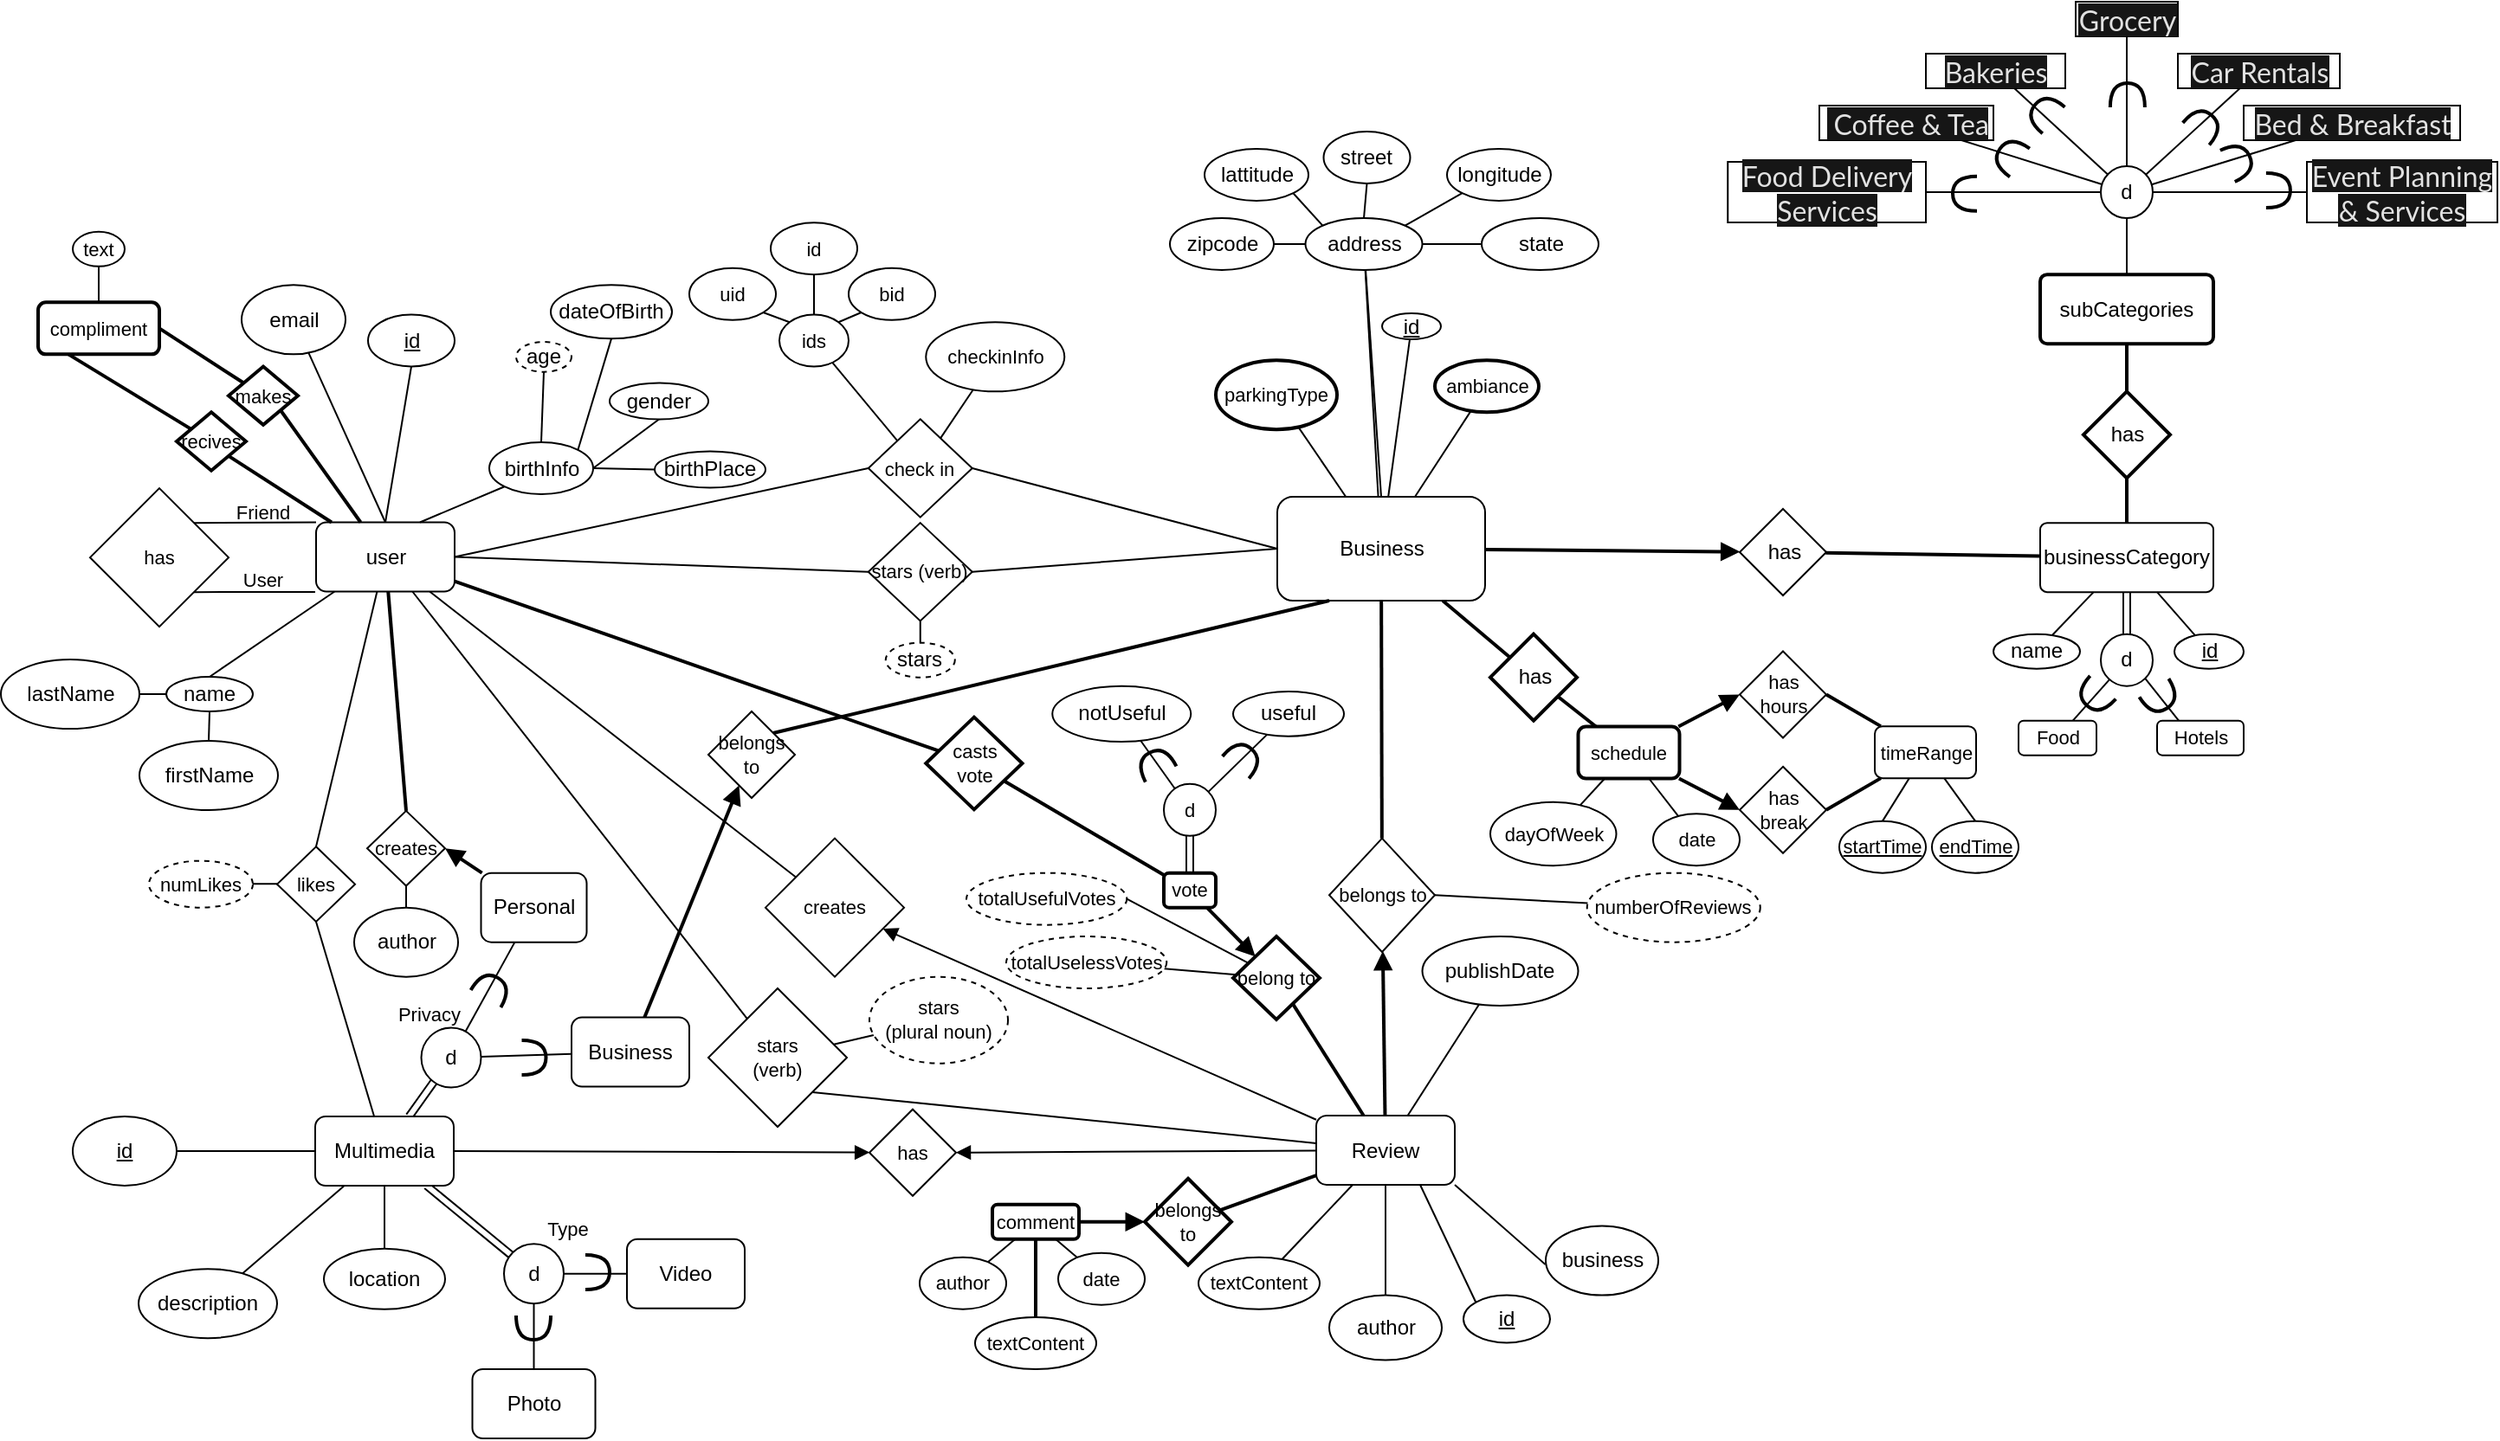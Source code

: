 <mxfile>
    <diagram name="Page-1" id="iPtElRWPh3RuLjCkUGT1">
        <mxGraphModel dx="554" dy="307" grid="1" gridSize="10" guides="1" tooltips="1" connect="1" arrows="1" fold="1" page="1" pageScale="1" pageWidth="850" pageHeight="1100" math="0" shadow="0">
            <root>
                <mxCell id="0"/>
                <mxCell id="1" parent="0"/>
                <mxCell id="FS0p3moliFxc1-Q8TRuR-4" value="&lt;u&gt;id&lt;/u&gt;" style="ellipse;whiteSpace=wrap;html=1;" parent="1" vertex="1">
                    <mxGeometry x="220.5" y="350.75" width="50" height="30" as="geometry"/>
                </mxCell>
                <mxCell id="FS0p3moliFxc1-Q8TRuR-10" value="email" style="ellipse;whiteSpace=wrap;html=1;" parent="1" vertex="1">
                    <mxGeometry x="147.5" y="333.68" width="60" height="40" as="geometry"/>
                </mxCell>
                <mxCell id="60" style="edgeStyle=none;shape=connector;rounded=1;html=1;exitX=1;exitY=0.5;exitDx=0;exitDy=0;entryX=0;entryY=0.5;entryDx=0;entryDy=0;labelBackgroundColor=default;strokeColor=default;fontFamily=Helvetica;fontSize=11;fontColor=default;startArrow=none;startFill=0;endArrow=none;endFill=0;" parent="1" source="FS0p3moliFxc1-Q8TRuR-13" target="52" edge="1">
                    <mxGeometry relative="1" as="geometry"/>
                </mxCell>
                <mxCell id="112" style="edgeStyle=none;shape=connector;rounded=1;html=1;labelBackgroundColor=default;strokeColor=default;fontFamily=Helvetica;fontSize=11;fontColor=default;startArrow=none;startFill=0;endArrow=none;endFill=0;" parent="1" source="FS0p3moliFxc1-Q8TRuR-13" target="111" edge="1">
                    <mxGeometry relative="1" as="geometry"/>
                </mxCell>
                <mxCell id="199" style="edgeStyle=none;shape=connector;rounded=1;html=1;exitX=1;exitY=0.5;exitDx=0;exitDy=0;entryX=0;entryY=0.5;entryDx=0;entryDy=0;labelBackgroundColor=default;strokeColor=default;fontFamily=Helvetica;fontSize=11;fontColor=default;startArrow=none;startFill=0;endArrow=none;endFill=0;" parent="1" source="FS0p3moliFxc1-Q8TRuR-13" target="197" edge="1">
                    <mxGeometry relative="1" as="geometry"/>
                </mxCell>
                <mxCell id="FS0p3moliFxc1-Q8TRuR-13" value="user" style="rounded=1;whiteSpace=wrap;html=1;" parent="1" vertex="1">
                    <mxGeometry x="190.5" y="470.75" width="80" height="40" as="geometry"/>
                </mxCell>
                <mxCell id="FS0p3moliFxc1-Q8TRuR-16" value="" style="group" parent="1" connectable="0" vertex="1">
                    <mxGeometry x="104" y="560" width="50" height="20" as="geometry"/>
                </mxCell>
                <mxCell id="FS0p3moliFxc1-Q8TRuR-15" value="name" style="ellipse;whiteSpace=wrap;html=1;" parent="FS0p3moliFxc1-Q8TRuR-16" vertex="1">
                    <mxGeometry width="50" height="20" as="geometry"/>
                </mxCell>
                <mxCell id="FS0p3moliFxc1-Q8TRuR-26" value="" style="endArrow=none;html=1;rounded=0;entryX=0.5;entryY=0;entryDx=0;entryDy=0;" parent="1" source="FS0p3moliFxc1-Q8TRuR-10" target="FS0p3moliFxc1-Q8TRuR-13" edge="1">
                    <mxGeometry width="50" height="50" relative="1" as="geometry">
                        <mxPoint x="230.5" y="720.75" as="sourcePoint"/>
                        <mxPoint x="280.5" y="670.75" as="targetPoint"/>
                    </mxGeometry>
                </mxCell>
                <mxCell id="FS0p3moliFxc1-Q8TRuR-27" value="" style="endArrow=none;html=1;rounded=0;entryX=0.5;entryY=0;entryDx=0;entryDy=0;" parent="1" source="FS0p3moliFxc1-Q8TRuR-13" target="FS0p3moliFxc1-Q8TRuR-15" edge="1">
                    <mxGeometry width="50" height="50" relative="1" as="geometry">
                        <mxPoint x="210.75" y="536.5" as="sourcePoint"/>
                        <mxPoint x="280.75" y="696.5" as="targetPoint"/>
                    </mxGeometry>
                </mxCell>
                <mxCell id="FS0p3moliFxc1-Q8TRuR-28" value="" style="endArrow=none;html=1;rounded=0;entryX=0.75;entryY=0;entryDx=0;entryDy=0;exitX=0;exitY=1;exitDx=0;exitDy=0;strokeWidth=1;" parent="1" source="FS0p3moliFxc1-Q8TRuR-19" target="FS0p3moliFxc1-Q8TRuR-13" edge="1">
                    <mxGeometry width="50" height="50" relative="1" as="geometry">
                        <mxPoint x="230.5" y="720.75" as="sourcePoint"/>
                        <mxPoint x="280.5" y="670.75" as="targetPoint"/>
                    </mxGeometry>
                </mxCell>
                <mxCell id="FS0p3moliFxc1-Q8TRuR-30" value="" style="endArrow=none;html=1;rounded=0;entryX=0.5;entryY=1;entryDx=0;entryDy=0;exitX=0.5;exitY=0;exitDx=0;exitDy=0;" parent="1" source="FS0p3moliFxc1-Q8TRuR-13" target="FS0p3moliFxc1-Q8TRuR-4" edge="1">
                    <mxGeometry width="50" height="50" relative="1" as="geometry">
                        <mxPoint x="230.5" y="720.75" as="sourcePoint"/>
                        <mxPoint x="280.5" y="670.75" as="targetPoint"/>
                    </mxGeometry>
                </mxCell>
                <mxCell id="FS0p3moliFxc1-Q8TRuR-40" style="edgeStyle=none;shape=link;rounded=0;orthogonalLoop=1;jettySize=auto;html=1;" parent="1" source="FS0p3moliFxc1-Q8TRuR-31" target="FS0p3moliFxc1-Q8TRuR-39" edge="1">
                    <mxGeometry relative="1" as="geometry"/>
                </mxCell>
                <mxCell id="36" style="edgeStyle=none;shape=link;rounded=1;html=1;labelBackgroundColor=default;strokeColor=default;fontFamily=Helvetica;fontSize=11;fontColor=default;startArrow=none;startFill=0;endArrow=none;endFill=0;" parent="1" source="FS0p3moliFxc1-Q8TRuR-31" target="33" edge="1">
                    <mxGeometry relative="1" as="geometry"/>
                </mxCell>
                <mxCell id="45" style="edgeStyle=none;shape=connector;rounded=1;html=1;exitX=1;exitY=0.5;exitDx=0;exitDy=0;labelBackgroundColor=default;strokeColor=default;fontFamily=Helvetica;fontSize=11;fontColor=default;startArrow=none;startFill=0;endArrow=block;endFill=1;strokeWidth=1;" parent="1" source="FS0p3moliFxc1-Q8TRuR-31" target="44" edge="1">
                    <mxGeometry relative="1" as="geometry">
                        <mxPoint x="390" y="832.32" as="targetPoint"/>
                    </mxGeometry>
                </mxCell>
                <mxCell id="FS0p3moliFxc1-Q8TRuR-31" value="Multimedia" style="rounded=1;whiteSpace=wrap;html=1;" parent="1" vertex="1">
                    <mxGeometry x="190" y="814" width="80" height="40" as="geometry"/>
                </mxCell>
                <mxCell id="FS0p3moliFxc1-Q8TRuR-33" value="&lt;u&gt;id&lt;/u&gt;" style="ellipse;whiteSpace=wrap;html=1;" parent="1" vertex="1">
                    <mxGeometry x="50" y="814" width="60" height="40" as="geometry"/>
                </mxCell>
                <mxCell id="208" style="edgeStyle=none;shape=connector;rounded=1;html=1;labelBackgroundColor=default;strokeColor=default;fontFamily=Helvetica;fontSize=11;fontColor=default;startArrow=none;startFill=0;endArrow=none;endFill=0;" parent="1" source="FS0p3moliFxc1-Q8TRuR-34" target="205" edge="1">
                    <mxGeometry relative="1" as="geometry"/>
                </mxCell>
                <mxCell id="FS0p3moliFxc1-Q8TRuR-34" value="author" style="ellipse;whiteSpace=wrap;html=1;" parent="1" vertex="1">
                    <mxGeometry x="212.5" y="693.32" width="60" height="40" as="geometry"/>
                </mxCell>
                <mxCell id="FS0p3moliFxc1-Q8TRuR-35" value="description" style="ellipse;whiteSpace=wrap;html=1;" parent="1" vertex="1">
                    <mxGeometry x="88" y="902.07" width="80" height="40" as="geometry"/>
                </mxCell>
                <mxCell id="FS0p3moliFxc1-Q8TRuR-36" value="location" style="ellipse;whiteSpace=wrap;html=1;" parent="1" vertex="1">
                    <mxGeometry x="195" y="890.39" width="70" height="35" as="geometry"/>
                </mxCell>
                <mxCell id="FS0p3moliFxc1-Q8TRuR-45" style="edgeStyle=none;rounded=0;orthogonalLoop=1;jettySize=auto;html=1;endArrow=none;endFill=0;" parent="1" source="FS0p3moliFxc1-Q8TRuR-39" target="FS0p3moliFxc1-Q8TRuR-41" edge="1">
                    <mxGeometry relative="1" as="geometry"/>
                </mxCell>
                <mxCell id="FS0p3moliFxc1-Q8TRuR-39" value="d" style="ellipse;whiteSpace=wrap;html=1;aspect=fixed;" parent="1" vertex="1">
                    <mxGeometry x="251.25" y="762.75" width="34.5" height="34.5" as="geometry"/>
                </mxCell>
                <mxCell id="185" style="edgeStyle=none;shape=connector;rounded=1;html=1;labelBackgroundColor=default;strokeColor=default;fontFamily=Helvetica;fontSize=11;fontColor=default;startArrow=none;startFill=0;endArrow=block;endFill=1;strokeWidth=2;" parent="1" source="FS0p3moliFxc1-Q8TRuR-41" target="184" edge="1">
                    <mxGeometry relative="1" as="geometry"/>
                </mxCell>
                <mxCell id="FS0p3moliFxc1-Q8TRuR-41" value="Business" style="rounded=1;whiteSpace=wrap;html=1;" parent="1" vertex="1">
                    <mxGeometry x="338" y="756.75" width="68" height="40" as="geometry"/>
                </mxCell>
                <mxCell id="FS0p3moliFxc1-Q8TRuR-42" value="Personal" style="rounded=1;whiteSpace=wrap;html=1;" parent="1" vertex="1">
                    <mxGeometry x="285.75" y="673.32" width="61" height="40" as="geometry"/>
                </mxCell>
                <mxCell id="FS0p3moliFxc1-Q8TRuR-43" style="edgeStyle=none;shape=link;rounded=0;orthogonalLoop=1;jettySize=auto;html=1;exitX=0.5;exitY=0;exitDx=0;exitDy=0;" parent="1" source="FS0p3moliFxc1-Q8TRuR-41" target="FS0p3moliFxc1-Q8TRuR-41" edge="1">
                    <mxGeometry relative="1" as="geometry"/>
                </mxCell>
                <mxCell id="FS0p3moliFxc1-Q8TRuR-44" style="edgeStyle=none;rounded=0;orthogonalLoop=1;jettySize=auto;html=1;startArrow=none;endArrow=none;endFill=0;" parent="1" source="FS0p3moliFxc1-Q8TRuR-39" target="FS0p3moliFxc1-Q8TRuR-42" edge="1">
                    <mxGeometry relative="1" as="geometry"/>
                </mxCell>
                <mxCell id="FS0p3moliFxc1-Q8TRuR-46" value="" style="endArrow=none;html=1;rounded=0;exitX=0.5;exitY=1;exitDx=0;exitDy=0;entryX=0.5;entryY=0;entryDx=0;entryDy=0;" parent="1" source="FS0p3moliFxc1-Q8TRuR-31" target="FS0p3moliFxc1-Q8TRuR-36" edge="1">
                    <mxGeometry width="50" height="50" relative="1" as="geometry">
                        <mxPoint x="270" y="814" as="sourcePoint"/>
                        <mxPoint x="320" y="764" as="targetPoint"/>
                    </mxGeometry>
                </mxCell>
                <mxCell id="FS0p3moliFxc1-Q8TRuR-47" value="" style="endArrow=none;html=1;rounded=0;entryX=0;entryY=0.5;entryDx=0;entryDy=0;exitX=1;exitY=0.5;exitDx=0;exitDy=0;" parent="1" source="FS0p3moliFxc1-Q8TRuR-33" target="FS0p3moliFxc1-Q8TRuR-31" edge="1">
                    <mxGeometry width="50" height="50" relative="1" as="geometry">
                        <mxPoint x="270" y="944" as="sourcePoint"/>
                        <mxPoint x="320" y="894" as="targetPoint"/>
                    </mxGeometry>
                </mxCell>
                <mxCell id="FS0p3moliFxc1-Q8TRuR-50" value="" style="endArrow=none;html=1;rounded=0;" parent="1" source="FS0p3moliFxc1-Q8TRuR-35" target="FS0p3moliFxc1-Q8TRuR-31" edge="1">
                    <mxGeometry width="50" height="50" relative="1" as="geometry">
                        <mxPoint x="270" y="884" as="sourcePoint"/>
                        <mxPoint x="320" y="834" as="targetPoint"/>
                    </mxGeometry>
                </mxCell>
                <mxCell id="FS0p3moliFxc1-Q8TRuR-51" value="Review" style="rounded=1;whiteSpace=wrap;html=1;" parent="1" vertex="1">
                    <mxGeometry x="768" y="813.5" width="80" height="40" as="geometry"/>
                </mxCell>
                <mxCell id="FS0p3moliFxc1-Q8TRuR-52" value="&lt;u&gt;id&lt;/u&gt;" style="ellipse;whiteSpace=wrap;html=1;" parent="1" vertex="1">
                    <mxGeometry x="853" y="917.25" width="50" height="27.5" as="geometry"/>
                </mxCell>
                <mxCell id="FS0p3moliFxc1-Q8TRuR-53" value="publishDate" style="ellipse;whiteSpace=wrap;html=1;" parent="1" vertex="1">
                    <mxGeometry x="829.25" y="710" width="90" height="40" as="geometry"/>
                </mxCell>
                <mxCell id="FS0p3moliFxc1-Q8TRuR-55" value="author" style="ellipse;whiteSpace=wrap;html=1;" parent="1" vertex="1">
                    <mxGeometry x="775.5" y="917.25" width="65" height="37.5" as="geometry"/>
                </mxCell>
                <mxCell id="FS0p3moliFxc1-Q8TRuR-56" value="business" style="ellipse;whiteSpace=wrap;html=1;" parent="1" vertex="1">
                    <mxGeometry x="900.5" y="877.25" width="65" height="40" as="geometry"/>
                </mxCell>
                <mxCell id="FS0p3moliFxc1-Q8TRuR-70" value="" style="endArrow=none;html=1;rounded=0;entryX=0.5;entryY=0;entryDx=0;entryDy=0;exitX=0.5;exitY=1;exitDx=0;exitDy=0;" parent="1" source="FS0p3moliFxc1-Q8TRuR-51" target="FS0p3moliFxc1-Q8TRuR-55" edge="1">
                    <mxGeometry width="50" height="50" relative="1" as="geometry">
                        <mxPoint x="768" y="853.5" as="sourcePoint"/>
                        <mxPoint x="818" y="803.5" as="targetPoint"/>
                    </mxGeometry>
                </mxCell>
                <mxCell id="FS0p3moliFxc1-Q8TRuR-71" value="" style="endArrow=none;html=1;rounded=0;exitX=0;exitY=0;exitDx=0;exitDy=0;entryX=0.75;entryY=1;entryDx=0;entryDy=0;" parent="1" source="FS0p3moliFxc1-Q8TRuR-52" target="FS0p3moliFxc1-Q8TRuR-51" edge="1">
                    <mxGeometry width="50" height="50" relative="1" as="geometry">
                        <mxPoint x="768" y="853.5" as="sourcePoint"/>
                        <mxPoint x="818" y="803.5" as="targetPoint"/>
                    </mxGeometry>
                </mxCell>
                <mxCell id="FS0p3moliFxc1-Q8TRuR-72" value="" style="endArrow=none;html=1;rounded=0;exitX=1;exitY=1;exitDx=0;exitDy=0;entryX=-0.004;entryY=0.556;entryDx=0;entryDy=0;entryPerimeter=0;" parent="1" source="FS0p3moliFxc1-Q8TRuR-51" target="FS0p3moliFxc1-Q8TRuR-56" edge="1">
                    <mxGeometry width="50" height="50" relative="1" as="geometry">
                        <mxPoint x="768" y="853.5" as="sourcePoint"/>
                        <mxPoint x="818" y="803.5" as="targetPoint"/>
                    </mxGeometry>
                </mxCell>
                <mxCell id="FS0p3moliFxc1-Q8TRuR-73" value="" style="endArrow=none;html=1;rounded=0;entryX=1;entryY=1;entryDx=0;entryDy=0;" parent="1" source="FS0p3moliFxc1-Q8TRuR-51" target="189" edge="1">
                    <mxGeometry width="50" height="50" relative="1" as="geometry">
                        <mxPoint x="848" y="808.5" as="sourcePoint"/>
                        <mxPoint x="656.781" y="801.008" as="targetPoint"/>
                    </mxGeometry>
                </mxCell>
                <mxCell id="FS0p3moliFxc1-Q8TRuR-74" value="" style="endArrow=none;html=1;rounded=0;" parent="1" source="FS0p3moliFxc1-Q8TRuR-53" target="FS0p3moliFxc1-Q8TRuR-51" edge="1">
                    <mxGeometry width="50" height="50" relative="1" as="geometry">
                        <mxPoint x="768" y="853.5" as="sourcePoint"/>
                        <mxPoint x="818" y="803.5" as="targetPoint"/>
                    </mxGeometry>
                </mxCell>
                <mxCell id="93" style="edgeStyle=none;shape=connector;rounded=1;html=1;labelBackgroundColor=default;strokeColor=default;fontFamily=Helvetica;fontSize=11;fontColor=default;startArrow=none;startFill=0;endArrow=none;endFill=0;strokeWidth=2;" parent="1" source="FS0p3moliFxc1-Q8TRuR-75" target="92" edge="1">
                    <mxGeometry relative="1" as="geometry"/>
                </mxCell>
                <mxCell id="234" style="edgeStyle=none;shape=connector;rounded=1;html=1;labelBackgroundColor=default;strokeColor=default;fontFamily=Helvetica;fontSize=11;fontColor=default;startArrow=none;startFill=0;endArrow=none;endFill=0;" parent="1" source="FS0p3moliFxc1-Q8TRuR-75" target="232" edge="1">
                    <mxGeometry relative="1" as="geometry"/>
                </mxCell>
                <mxCell id="FS0p3moliFxc1-Q8TRuR-75" value="Business" style="rounded=1;whiteSpace=wrap;html=1;" parent="1" vertex="1">
                    <mxGeometry x="745.5" y="456" width="120" height="60" as="geometry"/>
                </mxCell>
                <mxCell id="FS0p3moliFxc1-Q8TRuR-61" value="notUseful" style="ellipse;whiteSpace=wrap;html=1;" parent="1" vertex="1">
                    <mxGeometry x="615.63" y="565.32" width="80" height="32.18" as="geometry"/>
                </mxCell>
                <mxCell id="FS0p3moliFxc1-Q8TRuR-60" value="useful" style="ellipse;whiteSpace=wrap;html=1;" parent="1" vertex="1">
                    <mxGeometry x="720" y="568.5" width="64" height="25.82" as="geometry"/>
                </mxCell>
                <mxCell id="5LiRAlSjJbCMQmVI5KmH-1" value="" style="endArrow=none;html=1;rounded=0;" parent="1" source="118" target="FS0p3moliFxc1-Q8TRuR-61" edge="1">
                    <mxGeometry width="50" height="50" relative="1" as="geometry">
                        <mxPoint x="732.04" y="723.25" as="sourcePoint"/>
                        <mxPoint x="1160.5" y="873.5" as="targetPoint"/>
                    </mxGeometry>
                </mxCell>
                <mxCell id="5LiRAlSjJbCMQmVI5KmH-2" value="" style="endArrow=none;html=1;rounded=0;" parent="1" source="118" target="FS0p3moliFxc1-Q8TRuR-60" edge="1">
                    <mxGeometry width="50" height="50" relative="1" as="geometry">
                        <mxPoint x="741.472" y="735.713" as="sourcePoint"/>
                        <mxPoint x="989" y="830.18" as="targetPoint"/>
                    </mxGeometry>
                </mxCell>
                <mxCell id="FS0p3moliFxc1-Q8TRuR-5" value="firstName" style="ellipse;whiteSpace=wrap;html=1;" parent="1" vertex="1">
                    <mxGeometry x="88.5" y="597" width="80" height="40" as="geometry"/>
                </mxCell>
                <mxCell id="FS0p3moliFxc1-Q8TRuR-6" value="lastName" style="ellipse;whiteSpace=wrap;html=1;" parent="1" vertex="1">
                    <mxGeometry x="8.5" y="550" width="80" height="40" as="geometry"/>
                </mxCell>
                <mxCell id="5LiRAlSjJbCMQmVI5KmH-4" value="" style="endArrow=none;html=1;rounded=0;entryX=0.5;entryY=0;entryDx=0;entryDy=0;exitX=0.5;exitY=1;exitDx=0;exitDy=0;" parent="1" source="FS0p3moliFxc1-Q8TRuR-15" target="FS0p3moliFxc1-Q8TRuR-5" edge="1">
                    <mxGeometry width="50" height="50" relative="1" as="geometry">
                        <mxPoint x="192.5" y="593.5" as="sourcePoint"/>
                        <mxPoint x="167.5" y="593.5" as="targetPoint"/>
                    </mxGeometry>
                </mxCell>
                <mxCell id="5LiRAlSjJbCMQmVI5KmH-5" value="" style="endArrow=none;html=1;rounded=0;exitX=0;exitY=0.5;exitDx=0;exitDy=0;entryX=1;entryY=0.5;entryDx=0;entryDy=0;" parent="1" source="FS0p3moliFxc1-Q8TRuR-15" target="FS0p3moliFxc1-Q8TRuR-6" edge="1">
                    <mxGeometry width="50" height="50" relative="1" as="geometry">
                        <mxPoint x="123" y="454.25" as="sourcePoint"/>
                        <mxPoint x="173" y="404.25" as="targetPoint"/>
                    </mxGeometry>
                </mxCell>
                <mxCell id="FS0p3moliFxc1-Q8TRuR-19" value="birthInfo" style="ellipse;whiteSpace=wrap;html=1;" parent="1" vertex="1">
                    <mxGeometry x="290.5" y="424.5" width="60" height="30" as="geometry"/>
                </mxCell>
                <mxCell id="FS0p3moliFxc1-Q8TRuR-7" value="dateOfBirth" style="ellipse;whiteSpace=wrap;html=1;" parent="1" vertex="1">
                    <mxGeometry x="326" y="333.68" width="70" height="31" as="geometry"/>
                </mxCell>
                <mxCell id="FS0p3moliFxc1-Q8TRuR-8" value="birthPlace" style="ellipse;whiteSpace=wrap;html=1;" parent="1" vertex="1">
                    <mxGeometry x="386" y="429.75" width="64" height="21" as="geometry"/>
                </mxCell>
                <mxCell id="FS0p3moliFxc1-Q8TRuR-9" value="gender" style="ellipse;whiteSpace=wrap;html=1;" parent="1" vertex="1">
                    <mxGeometry x="360" y="390.25" width="57" height="21" as="geometry"/>
                </mxCell>
                <mxCell id="FS0p3moliFxc1-Q8TRuR-18" value="age" style="ellipse;whiteSpace=wrap;dashed=1;dashed-pattern=1;html=1;" parent="1" vertex="1">
                    <mxGeometry x="306" y="366.5" width="32" height="17.36" as="geometry"/>
                </mxCell>
                <mxCell id="5LiRAlSjJbCMQmVI5KmH-9" value="" style="endArrow=none;html=1;rounded=0;exitX=0.5;exitY=1;exitDx=0;exitDy=0;entryX=0.5;entryY=0;entryDx=0;entryDy=0;" parent="1" source="FS0p3moliFxc1-Q8TRuR-18" target="FS0p3moliFxc1-Q8TRuR-19" edge="1">
                    <mxGeometry width="50" height="50" relative="1" as="geometry">
                        <mxPoint x="520.5" y="500.75" as="sourcePoint"/>
                        <mxPoint x="570.5" y="450.75" as="targetPoint"/>
                    </mxGeometry>
                </mxCell>
                <mxCell id="5LiRAlSjJbCMQmVI5KmH-10" value="" style="endArrow=none;html=1;rounded=0;entryX=0.5;entryY=1;entryDx=0;entryDy=0;exitX=1;exitY=0;exitDx=0;exitDy=0;" parent="1" source="FS0p3moliFxc1-Q8TRuR-19" target="FS0p3moliFxc1-Q8TRuR-7" edge="1">
                    <mxGeometry width="50" height="50" relative="1" as="geometry">
                        <mxPoint x="310.5" y="460.75" as="sourcePoint"/>
                        <mxPoint x="360.5" y="410.75" as="targetPoint"/>
                    </mxGeometry>
                </mxCell>
                <mxCell id="5LiRAlSjJbCMQmVI5KmH-11" value="" style="endArrow=none;html=1;rounded=0;exitX=0;exitY=0.5;exitDx=0;exitDy=0;entryX=1;entryY=0.5;entryDx=0;entryDy=0;" parent="1" source="FS0p3moliFxc1-Q8TRuR-8" target="FS0p3moliFxc1-Q8TRuR-19" edge="1">
                    <mxGeometry width="50" height="50" relative="1" as="geometry">
                        <mxPoint x="310.5" y="460.75" as="sourcePoint"/>
                        <mxPoint x="360.5" y="410.75" as="targetPoint"/>
                    </mxGeometry>
                </mxCell>
                <mxCell id="5LiRAlSjJbCMQmVI5KmH-12" value="" style="endArrow=none;html=1;rounded=0;entryX=0.5;entryY=1;entryDx=0;entryDy=0;exitX=1;exitY=0.5;exitDx=0;exitDy=0;" parent="1" source="FS0p3moliFxc1-Q8TRuR-19" target="FS0p3moliFxc1-Q8TRuR-9" edge="1">
                    <mxGeometry width="50" height="50" relative="1" as="geometry">
                        <mxPoint x="360.5" y="430.75" as="sourcePoint"/>
                        <mxPoint x="360.5" y="410.75" as="targetPoint"/>
                    </mxGeometry>
                </mxCell>
                <mxCell id="5LiRAlSjJbCMQmVI5KmH-20" value="" style="group" parent="1" connectable="0" vertex="1">
                    <mxGeometry x="631" y="265" width="319" height="108.68" as="geometry"/>
                </mxCell>
                <mxCell id="FS0p3moliFxc1-Q8TRuR-77" value="address" style="ellipse;whiteSpace=wrap;html=1;" parent="5LiRAlSjJbCMQmVI5KmH-20" vertex="1">
                    <mxGeometry x="130.75" y="30" width="67.5" height="30" as="geometry"/>
                </mxCell>
                <mxCell id="FS0p3moliFxc1-Q8TRuR-78" value="street" style="ellipse;whiteSpace=wrap;html=1;" parent="5LiRAlSjJbCMQmVI5KmH-20" vertex="1">
                    <mxGeometry x="141.25" y="-20" width="50" height="30" as="geometry"/>
                </mxCell>
                <mxCell id="FS0p3moliFxc1-Q8TRuR-79" value="zipcode" style="ellipse;whiteSpace=wrap;html=1;" parent="5LiRAlSjJbCMQmVI5KmH-20" vertex="1">
                    <mxGeometry x="52.5" y="30" width="60" height="30" as="geometry"/>
                </mxCell>
                <mxCell id="FS0p3moliFxc1-Q8TRuR-80" value="lattitude" style="ellipse;whiteSpace=wrap;html=1;" parent="5LiRAlSjJbCMQmVI5KmH-20" vertex="1">
                    <mxGeometry x="72.5" y="-10" width="60" height="30" as="geometry"/>
                </mxCell>
                <mxCell id="FS0p3moliFxc1-Q8TRuR-81" value="longitude" style="ellipse;whiteSpace=wrap;html=1;" parent="5LiRAlSjJbCMQmVI5KmH-20" vertex="1">
                    <mxGeometry x="212.5" y="-10" width="60" height="30" as="geometry"/>
                </mxCell>
                <mxCell id="5LiRAlSjJbCMQmVI5KmH-14" value="state" style="ellipse;whiteSpace=wrap;html=1;align=center;" parent="5LiRAlSjJbCMQmVI5KmH-20" vertex="1">
                    <mxGeometry x="232.5" y="30" width="67.5" height="30" as="geometry"/>
                </mxCell>
                <mxCell id="5LiRAlSjJbCMQmVI5KmH-18" value="" style="endArrow=none;html=1;rounded=0;entryX=0;entryY=0.5;entryDx=0;entryDy=0;exitX=1;exitY=0.5;exitDx=0;exitDy=0;" parent="5LiRAlSjJbCMQmVI5KmH-20" source="FS0p3moliFxc1-Q8TRuR-79" target="FS0p3moliFxc1-Q8TRuR-77" edge="1">
                    <mxGeometry width="50" height="50" relative="1" as="geometry">
                        <mxPoint x="122.5" y="40" as="sourcePoint"/>
                        <mxPoint x="172.5" y="-10" as="targetPoint"/>
                    </mxGeometry>
                </mxCell>
                <mxCell id="5LiRAlSjJbCMQmVI5KmH-17" value="" style="endArrow=none;html=1;rounded=0;exitX=1;exitY=1;exitDx=0;exitDy=0;entryX=0;entryY=0;entryDx=0;entryDy=0;" parent="5LiRAlSjJbCMQmVI5KmH-20" source="FS0p3moliFxc1-Q8TRuR-80" target="FS0p3moliFxc1-Q8TRuR-77" edge="1">
                    <mxGeometry width="50" height="50" relative="1" as="geometry">
                        <mxPoint x="122.5" y="40" as="sourcePoint"/>
                        <mxPoint x="172.5" y="-10" as="targetPoint"/>
                    </mxGeometry>
                </mxCell>
                <mxCell id="5LiRAlSjJbCMQmVI5KmH-15" value="" style="endArrow=none;html=1;rounded=0;exitX=0;exitY=1;exitDx=0;exitDy=0;entryX=1;entryY=0;entryDx=0;entryDy=0;" parent="5LiRAlSjJbCMQmVI5KmH-20" source="FS0p3moliFxc1-Q8TRuR-81" target="FS0p3moliFxc1-Q8TRuR-77" edge="1">
                    <mxGeometry width="50" height="50" relative="1" as="geometry">
                        <mxPoint x="122.5" y="40" as="sourcePoint"/>
                        <mxPoint x="172.5" y="-10" as="targetPoint"/>
                    </mxGeometry>
                </mxCell>
                <mxCell id="5LiRAlSjJbCMQmVI5KmH-19" value="" style="endArrow=none;html=1;rounded=0;exitX=0;exitY=0.5;exitDx=0;exitDy=0;entryX=1;entryY=0.5;entryDx=0;entryDy=0;" parent="5LiRAlSjJbCMQmVI5KmH-20" source="5LiRAlSjJbCMQmVI5KmH-14" target="FS0p3moliFxc1-Q8TRuR-77" edge="1">
                    <mxGeometry width="50" height="50" relative="1" as="geometry">
                        <mxPoint x="122.5" y="40" as="sourcePoint"/>
                        <mxPoint x="172.5" y="-10" as="targetPoint"/>
                    </mxGeometry>
                </mxCell>
                <mxCell id="5LiRAlSjJbCMQmVI5KmH-16" value="" style="endArrow=none;html=1;rounded=0;exitX=0.5;exitY=0;exitDx=0;exitDy=0;entryX=0.5;entryY=1;entryDx=0;entryDy=0;" parent="5LiRAlSjJbCMQmVI5KmH-20" source="FS0p3moliFxc1-Q8TRuR-77" target="FS0p3moliFxc1-Q8TRuR-78" edge="1">
                    <mxGeometry width="50" height="50" relative="1" as="geometry">
                        <mxPoint x="122.5" y="60" as="sourcePoint"/>
                        <mxPoint x="172.5" y="10" as="targetPoint"/>
                    </mxGeometry>
                </mxCell>
                <mxCell id="FS0p3moliFxc1-Q8TRuR-76" value="id" style="ellipse;whiteSpace=wrap;html=1;fontStyle=4" parent="5LiRAlSjJbCMQmVI5KmH-20" vertex="1">
                    <mxGeometry x="175" y="85" width="34" height="15" as="geometry"/>
                </mxCell>
                <mxCell id="5LiRAlSjJbCMQmVI5KmH-21" value="" style="endArrow=none;html=1;rounded=0;exitX=0.5;exitY=0;exitDx=0;exitDy=0;" parent="1" source="FS0p3moliFxc1-Q8TRuR-75" target="FS0p3moliFxc1-Q8TRuR-77" edge="1">
                    <mxGeometry width="50" height="50" relative="1" as="geometry">
                        <mxPoint x="755.5" y="426" as="sourcePoint"/>
                        <mxPoint x="805.5" y="376" as="targetPoint"/>
                    </mxGeometry>
                </mxCell>
                <mxCell id="5LiRAlSjJbCMQmVI5KmH-24" value="" style="endArrow=none;html=1;rounded=0;" parent="1" source="FS0p3moliFxc1-Q8TRuR-76" target="FS0p3moliFxc1-Q8TRuR-75" edge="1">
                    <mxGeometry relative="1" as="geometry">
                        <mxPoint x="705.5" y="486" as="sourcePoint"/>
                        <mxPoint x="865.5" y="486" as="targetPoint"/>
                    </mxGeometry>
                </mxCell>
                <mxCell id="16" style="edgeStyle=none;shape=connector;rounded=1;html=1;labelBackgroundColor=default;strokeColor=default;fontFamily=Helvetica;fontSize=11;fontColor=default;endArrow=none;endFill=0;fontStyle=1;strokeWidth=2;" parent="1" source="3" target="4" edge="1">
                    <mxGeometry relative="1" as="geometry"/>
                </mxCell>
                <mxCell id="22" value="" style="edgeStyle=none;shape=link;rounded=1;html=1;labelBackgroundColor=default;strokeColor=default;fontFamily=Helvetica;fontSize=11;fontColor=default;startArrow=none;startFill=0;endArrow=none;endFill=0;" parent="1" source="3" target="21" edge="1">
                    <mxGeometry relative="1" as="geometry"/>
                </mxCell>
                <mxCell id="3" value="businessCategory" style="rounded=1;arcSize=10;whiteSpace=wrap;html=1;align=center;" parent="1" vertex="1">
                    <mxGeometry x="1186" y="471.07" width="100" height="40" as="geometry"/>
                </mxCell>
                <mxCell id="17" style="edgeStyle=none;shape=connector;rounded=1;html=1;labelBackgroundColor=default;strokeColor=default;fontFamily=Helvetica;fontSize=11;fontColor=default;endArrow=none;endFill=0;startArrow=block;startFill=1;fontStyle=1;strokeWidth=2;" parent="1" source="4" target="FS0p3moliFxc1-Q8TRuR-75" edge="1">
                    <mxGeometry relative="1" as="geometry"/>
                </mxCell>
                <mxCell id="4" value="has" style="shape=rhombus;html=1;dashed=0;whitespace=wrap;perimeter=rhombusPerimeter;" parent="1" vertex="1">
                    <mxGeometry x="1012.5" y="463" width="50" height="50" as="geometry"/>
                </mxCell>
                <mxCell id="7" value="" style="endArrow=none;html=1;strokeWidth=2;" parent="1" source="3" target="236" edge="1">
                    <mxGeometry width="50" height="50" relative="1" as="geometry">
                        <mxPoint x="1183.5" y="636.82" as="sourcePoint"/>
                        <mxPoint x="1236" y="444" as="targetPoint"/>
                    </mxGeometry>
                </mxCell>
                <mxCell id="15" style="edgeStyle=none;html=1;endArrow=none;endFill=0;" parent="1" source="11" target="3" edge="1">
                    <mxGeometry relative="1" as="geometry">
                        <mxPoint x="1183.5" y="686.82" as="targetPoint"/>
                    </mxGeometry>
                </mxCell>
                <mxCell id="11" value="name" style="ellipse;whiteSpace=wrap;html=1;align=center;" parent="1" vertex="1">
                    <mxGeometry x="1159" y="535.32" width="50" height="20" as="geometry"/>
                </mxCell>
                <mxCell id="14" style="edgeStyle=none;html=1;endArrow=none;endFill=0;" parent="1" source="12" target="3" edge="1">
                    <mxGeometry relative="1" as="geometry">
                        <mxPoint x="1254" y="491.32" as="targetPoint"/>
                    </mxGeometry>
                </mxCell>
                <mxCell id="12" value="&lt;u&gt;id&lt;/u&gt;" style="ellipse;whiteSpace=wrap;html=1;align=center;" parent="1" vertex="1">
                    <mxGeometry x="1263.5" y="535.32" width="40" height="20" as="geometry"/>
                </mxCell>
                <mxCell id="21" value="d" style="ellipse;whiteSpace=wrap;html=1;rounded=1;arcSize=10;" parent="1" vertex="1">
                    <mxGeometry x="1221" y="535.32" width="30" height="30" as="geometry"/>
                </mxCell>
                <mxCell id="129" value="" style="edgeStyle=none;shape=connector;rounded=1;html=1;labelBackgroundColor=default;strokeColor=default;fontFamily=Helvetica;fontSize=11;fontColor=default;startArrow=none;startFill=0;endArrow=none;endFill=0;" parent="1" source="23" target="21" edge="1">
                    <mxGeometry relative="1" as="geometry"/>
                </mxCell>
                <mxCell id="23" value="Food" style="rounded=1;whiteSpace=wrap;html=1;fontFamily=Helvetica;fontSize=11;fontColor=default;" parent="1" vertex="1">
                    <mxGeometry x="1173.5" y="585.32" width="45" height="20" as="geometry"/>
                </mxCell>
                <mxCell id="24" value="Hotels" style="rounded=1;whiteSpace=wrap;html=1;fontFamily=Helvetica;fontSize=11;fontColor=default;" parent="1" vertex="1">
                    <mxGeometry x="1253.5" y="585.32" width="50" height="20" as="geometry"/>
                </mxCell>
                <mxCell id="27" value="" style="endArrow=none;html=1;rounded=1;labelBackgroundColor=default;strokeColor=default;fontFamily=Helvetica;fontSize=11;fontColor=default;shape=connector;exitX=1;exitY=1;exitDx=0;exitDy=0;entryX=0.25;entryY=0;entryDx=0;entryDy=0;" parent="1" source="21" target="24" edge="1">
                    <mxGeometry width="50" height="50" relative="1" as="geometry">
                        <mxPoint x="1183.5" y="636.82" as="sourcePoint"/>
                        <mxPoint x="1233.5" y="586.82" as="targetPoint"/>
                    </mxGeometry>
                </mxCell>
                <mxCell id="37" style="edgeStyle=none;rounded=1;html=1;labelBackgroundColor=default;strokeColor=default;fontFamily=Helvetica;fontSize=11;fontColor=default;startArrow=none;startFill=0;endArrow=none;endFill=0;" parent="1" source="33" target="34" edge="1">
                    <mxGeometry relative="1" as="geometry">
                        <mxPoint x="316" y="910" as="sourcePoint"/>
                    </mxGeometry>
                </mxCell>
                <mxCell id="38" style="edgeStyle=none;rounded=1;html=1;labelBackgroundColor=default;strokeColor=default;fontFamily=Helvetica;fontSize=11;fontColor=default;startArrow=none;startFill=0;endArrow=none;endFill=0;" parent="1" source="33" target="35" edge="1">
                    <mxGeometry relative="1" as="geometry"/>
                </mxCell>
                <mxCell id="33" value="d" style="ellipse;whiteSpace=wrap;html=1;aspect=fixed;" parent="1" vertex="1">
                    <mxGeometry x="299" y="887.57" width="34.5" height="34.5" as="geometry"/>
                </mxCell>
                <mxCell id="34" value="Photo" style="rounded=1;whiteSpace=wrap;html=1;" parent="1" vertex="1">
                    <mxGeometry x="280.75" y="960" width="71" height="40" as="geometry"/>
                </mxCell>
                <mxCell id="35" value="Video" style="rounded=1;whiteSpace=wrap;html=1;" parent="1" vertex="1">
                    <mxGeometry x="370" y="884.86" width="68" height="40" as="geometry"/>
                </mxCell>
                <mxCell id="39" value="Privacy" style="text;html=1;strokeColor=none;fillColor=none;align=center;verticalAlign=middle;whiteSpace=wrap;rounded=0;fontFamily=Helvetica;fontSize=11;fontColor=default;" parent="1" vertex="1">
                    <mxGeometry x="225.75" y="740.0" width="60" height="30" as="geometry"/>
                </mxCell>
                <mxCell id="40" value="Type" style="text;html=1;strokeColor=none;fillColor=none;align=center;verticalAlign=middle;whiteSpace=wrap;rounded=0;fontFamily=Helvetica;fontSize=11;fontColor=default;" parent="1" vertex="1">
                    <mxGeometry x="306" y="864" width="60" height="30" as="geometry"/>
                </mxCell>
                <mxCell id="46" style="edgeStyle=none;shape=connector;rounded=1;html=1;exitX=1;exitY=0.5;exitDx=0;exitDy=0;labelBackgroundColor=default;strokeColor=default;fontFamily=Helvetica;fontSize=11;fontColor=default;startArrow=block;startFill=1;endArrow=none;endFill=0;" parent="1" source="44" target="FS0p3moliFxc1-Q8TRuR-51" edge="1">
                    <mxGeometry relative="1" as="geometry">
                        <mxPoint x="750" y="870" as="targetPoint"/>
                    </mxGeometry>
                </mxCell>
                <mxCell id="44" value="has" style="rhombus;whiteSpace=wrap;html=1;fontFamily=Helvetica;fontSize=11;fontColor=default;" parent="1" vertex="1">
                    <mxGeometry x="510" y="809.86" width="50" height="50" as="geometry"/>
                </mxCell>
                <mxCell id="49" style="edgeStyle=none;shape=connector;rounded=1;html=1;exitX=0.5;exitY=1;exitDx=0;exitDy=0;labelBackgroundColor=default;strokeColor=default;fontFamily=Helvetica;fontSize=11;fontColor=default;startArrow=none;startFill=0;endArrow=none;endFill=0;" parent="1" source="48" target="FS0p3moliFxc1-Q8TRuR-31" edge="1">
                    <mxGeometry relative="1" as="geometry"/>
                </mxCell>
                <mxCell id="50" style="edgeStyle=none;shape=connector;rounded=1;html=1;exitX=0.5;exitY=0;exitDx=0;exitDy=0;labelBackgroundColor=default;strokeColor=default;fontFamily=Helvetica;fontSize=11;fontColor=default;startArrow=none;startFill=0;endArrow=none;endFill=0;" parent="1" source="48" target="FS0p3moliFxc1-Q8TRuR-13" edge="1">
                    <mxGeometry relative="1" as="geometry"/>
                </mxCell>
                <mxCell id="210" style="edgeStyle=none;shape=connector;rounded=1;html=1;labelBackgroundColor=default;strokeColor=default;fontFamily=Helvetica;fontSize=11;fontColor=default;startArrow=none;startFill=0;endArrow=none;endFill=0;" parent="1" source="48" target="209" edge="1">
                    <mxGeometry relative="1" as="geometry"/>
                </mxCell>
                <mxCell id="48" value="likes" style="rhombus;whiteSpace=wrap;html=1;fontFamily=Helvetica;fontSize=11;fontColor=default;" parent="1" vertex="1">
                    <mxGeometry x="168" y="658.16" width="45" height="43.32" as="geometry"/>
                </mxCell>
                <mxCell id="53" style="edgeStyle=none;shape=connector;rounded=1;html=1;exitX=1;exitY=0.5;exitDx=0;exitDy=0;entryX=0;entryY=0.5;entryDx=0;entryDy=0;labelBackgroundColor=default;strokeColor=default;fontFamily=Helvetica;fontSize=11;fontColor=default;startArrow=none;startFill=0;endArrow=none;endFill=0;" parent="1" source="52" target="FS0p3moliFxc1-Q8TRuR-75" edge="1">
                    <mxGeometry relative="1" as="geometry"/>
                </mxCell>
                <mxCell id="214" style="edgeStyle=none;shape=connector;rounded=1;html=1;labelBackgroundColor=default;strokeColor=default;fontFamily=Helvetica;fontSize=11;fontColor=default;startArrow=none;startFill=0;endArrow=none;endFill=0;" parent="1" source="52" target="213" edge="1">
                    <mxGeometry relative="1" as="geometry"/>
                </mxCell>
                <mxCell id="52" value="check in" style="rhombus;whiteSpace=wrap;html=1;fontFamily=Helvetica;fontSize=11;fontColor=default;" parent="1" vertex="1">
                    <mxGeometry x="509.38" y="411.17" width="60" height="56.66" as="geometry"/>
                </mxCell>
                <mxCell id="54" value="bid" style="ellipse;whiteSpace=wrap;html=1;fontFamily=Helvetica;fontSize=11;fontColor=default;" parent="1" vertex="1">
                    <mxGeometry x="498" y="323.91" width="50" height="30" as="geometry"/>
                </mxCell>
                <mxCell id="55" value="id" style="ellipse;whiteSpace=wrap;html=1;fontFamily=Helvetica;fontSize=11;fontColor=default;" parent="1" vertex="1">
                    <mxGeometry x="453" y="297.59" width="50" height="30" as="geometry"/>
                </mxCell>
                <mxCell id="56" value="uid" style="ellipse;whiteSpace=wrap;html=1;fontFamily=Helvetica;fontSize=11;fontColor=default;" parent="1" vertex="1">
                    <mxGeometry x="406" y="323.91" width="50" height="30" as="geometry"/>
                </mxCell>
                <mxCell id="57" value="" style="endArrow=none;html=1;rounded=1;labelBackgroundColor=default;strokeColor=default;fontFamily=Helvetica;fontSize=11;fontColor=default;shape=connector;entryX=1;entryY=1;entryDx=0;entryDy=0;exitX=0;exitY=0;exitDx=0;exitDy=0;" parent="1" source="211" target="56" edge="1">
                    <mxGeometry width="50" height="50" relative="1" as="geometry">
                        <mxPoint x="480" y="527.59" as="sourcePoint"/>
                        <mxPoint x="530" y="477.59" as="targetPoint"/>
                    </mxGeometry>
                </mxCell>
                <mxCell id="58" value="" style="endArrow=none;html=1;rounded=1;labelBackgroundColor=default;strokeColor=default;fontFamily=Helvetica;fontSize=11;fontColor=default;shape=connector;entryX=0;entryY=1;entryDx=0;entryDy=0;exitX=1;exitY=0;exitDx=0;exitDy=0;" parent="1" source="211" target="54" edge="1">
                    <mxGeometry width="50" height="50" relative="1" as="geometry">
                        <mxPoint x="480" y="527.59" as="sourcePoint"/>
                        <mxPoint x="530" y="477.59" as="targetPoint"/>
                    </mxGeometry>
                </mxCell>
                <mxCell id="59" value="" style="endArrow=none;html=1;rounded=1;labelBackgroundColor=default;strokeColor=default;fontFamily=Helvetica;fontSize=11;fontColor=default;shape=connector;exitX=0.5;exitY=1;exitDx=0;exitDy=0;entryX=0.5;entryY=0;entryDx=0;entryDy=0;" parent="1" source="55" target="211" edge="1">
                    <mxGeometry width="50" height="50" relative="1" as="geometry">
                        <mxPoint x="480" y="527.59" as="sourcePoint"/>
                        <mxPoint x="530" y="477.59" as="targetPoint"/>
                    </mxGeometry>
                </mxCell>
                <mxCell id="62" style="edgeStyle=none;shape=connector;rounded=1;html=1;exitX=1;exitY=0;exitDx=0;exitDy=0;entryX=0;entryY=0;entryDx=0;entryDy=0;labelBackgroundColor=default;strokeColor=default;fontFamily=Helvetica;fontSize=11;fontColor=default;startArrow=none;startFill=0;endArrow=none;endFill=0;" parent="1" source="61" target="FS0p3moliFxc1-Q8TRuR-13" edge="1">
                    <mxGeometry relative="1" as="geometry"/>
                </mxCell>
                <mxCell id="63" style="edgeStyle=none;shape=connector;rounded=1;html=1;exitX=1;exitY=1;exitDx=0;exitDy=0;labelBackgroundColor=default;strokeColor=default;fontFamily=Helvetica;fontSize=11;fontColor=default;startArrow=none;startFill=0;endArrow=none;endFill=0;" parent="1" source="61" edge="1">
                    <mxGeometry relative="1" as="geometry">
                        <mxPoint x="190" y="511" as="targetPoint"/>
                    </mxGeometry>
                </mxCell>
                <mxCell id="61" value="has" style="rhombus;whiteSpace=wrap;html=1;fontFamily=Helvetica;fontSize=11;fontColor=default;" parent="1" vertex="1">
                    <mxGeometry x="60" y="451.07" width="80" height="80" as="geometry"/>
                </mxCell>
                <mxCell id="64" value="Friend" style="text;html=1;strokeColor=none;fillColor=none;align=center;verticalAlign=middle;whiteSpace=wrap;rounded=0;fontFamily=Helvetica;fontSize=11;fontColor=default;" parent="1" vertex="1">
                    <mxGeometry x="140" y="455.75" width="40" height="18.5" as="geometry"/>
                </mxCell>
                <mxCell id="65" value="User" style="text;html=1;strokeColor=none;fillColor=none;align=center;verticalAlign=middle;whiteSpace=wrap;rounded=0;fontFamily=Helvetica;fontSize=11;fontColor=default;" parent="1" vertex="1">
                    <mxGeometry x="145" y="499" width="30" height="10" as="geometry"/>
                </mxCell>
                <mxCell id="70" style="edgeStyle=none;shape=connector;rounded=1;html=1;labelBackgroundColor=default;strokeColor=default;fontFamily=Helvetica;fontSize=11;fontColor=default;startArrow=none;startFill=0;endArrow=none;endFill=0;strokeWidth=2;" parent="1" source="69" target="FS0p3moliFxc1-Q8TRuR-75" edge="1">
                    <mxGeometry relative="1" as="geometry"/>
                </mxCell>
                <mxCell id="71" style="edgeStyle=none;shape=connector;rounded=1;html=1;labelBackgroundColor=default;strokeColor=default;fontFamily=Helvetica;fontSize=11;fontColor=default;startArrow=block;startFill=1;endArrow=none;endFill=0;strokeWidth=2;" parent="1" source="69" target="FS0p3moliFxc1-Q8TRuR-51" edge="1">
                    <mxGeometry relative="1" as="geometry"/>
                </mxCell>
                <mxCell id="196" style="edgeStyle=none;shape=connector;rounded=1;html=1;exitX=1;exitY=0.5;exitDx=0;exitDy=0;labelBackgroundColor=default;strokeColor=default;fontFamily=Helvetica;fontSize=11;fontColor=default;startArrow=none;startFill=0;endArrow=none;endFill=0;" parent="1" source="69" target="195" edge="1">
                    <mxGeometry relative="1" as="geometry"/>
                </mxCell>
                <mxCell id="69" value="belongs to" style="rhombus;whiteSpace=wrap;html=1;fontFamily=Helvetica;fontSize=11;fontColor=default;" parent="1" vertex="1">
                    <mxGeometry x="775.5" y="653.32" width="61" height="65.64" as="geometry"/>
                </mxCell>
                <mxCell id="85" style="edgeStyle=none;shape=connector;rounded=1;html=1;labelBackgroundColor=default;strokeColor=default;fontFamily=Helvetica;fontSize=11;fontColor=default;startArrow=none;startFill=0;endArrow=block;endFill=1;entryX=0;entryY=0.5;entryDx=0;entryDy=0;strokeWidth=2;" parent="1" source="72" target="84" edge="1">
                    <mxGeometry relative="1" as="geometry"/>
                </mxCell>
                <mxCell id="86" style="edgeStyle=none;shape=connector;rounded=1;html=1;labelBackgroundColor=default;strokeColor=default;fontFamily=Helvetica;fontSize=11;fontColor=default;startArrow=none;startFill=0;endArrow=block;endFill=1;entryX=0;entryY=0.5;entryDx=0;entryDy=0;strokeWidth=2;" parent="1" source="72" target="83" edge="1">
                    <mxGeometry relative="1" as="geometry"/>
                </mxCell>
                <mxCell id="72" value="schedule" style="rounded=1;whiteSpace=wrap;html=1;fontFamily=Helvetica;fontSize=11;fontColor=default;strokeWidth=2;" parent="1" vertex="1">
                    <mxGeometry x="919.25" y="588.75" width="58.5" height="30" as="geometry"/>
                </mxCell>
                <mxCell id="90" style="edgeStyle=none;shape=connector;rounded=1;html=1;labelBackgroundColor=default;strokeColor=default;fontFamily=Helvetica;fontSize=11;fontColor=default;startArrow=none;startFill=0;endArrow=none;endFill=0;" parent="1" source="78" target="72" edge="1">
                    <mxGeometry relative="1" as="geometry"/>
                </mxCell>
                <mxCell id="78" value="dayOfWeek" style="ellipse;whiteSpace=wrap;html=1;fontFamily=Helvetica;fontSize=11;fontColor=default;" parent="1" vertex="1">
                    <mxGeometry x="868.5" y="632.41" width="72.75" height="36.68" as="geometry"/>
                </mxCell>
                <mxCell id="89" style="edgeStyle=none;shape=connector;rounded=1;html=1;labelBackgroundColor=default;strokeColor=default;fontFamily=Helvetica;fontSize=11;fontColor=default;startArrow=none;startFill=0;endArrow=none;endFill=0;" parent="1" source="79" target="72" edge="1">
                    <mxGeometry relative="1" as="geometry"/>
                </mxCell>
                <mxCell id="79" value="date" style="ellipse;whiteSpace=wrap;html=1;fontFamily=Helvetica;fontSize=11;fontColor=default;" parent="1" vertex="1">
                    <mxGeometry x="962.5" y="639.09" width="50" height="30" as="geometry"/>
                </mxCell>
                <mxCell id="82" value="timeRange" style="rounded=1;whiteSpace=wrap;html=1;fontFamily=Helvetica;fontSize=11;fontColor=default;" parent="1" vertex="1">
                    <mxGeometry x="1090.5" y="588.57" width="58.5" height="30" as="geometry"/>
                </mxCell>
                <mxCell id="88" style="edgeStyle=none;shape=connector;rounded=1;html=1;exitX=1;exitY=0.5;exitDx=0;exitDy=0;labelBackgroundColor=default;strokeColor=default;fontFamily=Helvetica;fontSize=11;fontColor=default;startArrow=none;startFill=0;endArrow=none;endFill=0;strokeWidth=2;" parent="1" source="83" target="82" edge="1">
                    <mxGeometry relative="1" as="geometry"/>
                </mxCell>
                <mxCell id="83" value="has break" style="rhombus;whiteSpace=wrap;html=1;fontFamily=Helvetica;fontSize=11;fontColor=default;" parent="1" vertex="1">
                    <mxGeometry x="1012.5" y="611.91" width="50" height="50" as="geometry"/>
                </mxCell>
                <mxCell id="87" style="edgeStyle=none;shape=connector;rounded=1;html=1;exitX=1;exitY=0.5;exitDx=0;exitDy=0;labelBackgroundColor=default;strokeColor=default;fontFamily=Helvetica;fontSize=11;fontColor=default;startArrow=none;startFill=0;endArrow=none;endFill=0;strokeWidth=2;" parent="1" source="84" target="82" edge="1">
                    <mxGeometry relative="1" as="geometry"/>
                </mxCell>
                <mxCell id="84" value="has hours" style="rhombus;whiteSpace=wrap;html=1;fontFamily=Helvetica;fontSize=11;fontColor=default;" parent="1" vertex="1">
                    <mxGeometry x="1012.5" y="545.25" width="50" height="50" as="geometry"/>
                </mxCell>
                <mxCell id="94" style="edgeStyle=none;shape=connector;rounded=1;html=1;labelBackgroundColor=default;strokeColor=default;fontFamily=Helvetica;fontSize=11;fontColor=default;startArrow=none;startFill=0;endArrow=none;endFill=0;strokeWidth=2;" parent="1" source="92" target="72" edge="1">
                    <mxGeometry relative="1" as="geometry"/>
                </mxCell>
                <mxCell id="92" value="has" style="shape=rhombus;html=1;dashed=0;whitespace=wrap;perimeter=rhombusPerimeter;strokeWidth=2;" parent="1" vertex="1">
                    <mxGeometry x="868.5" y="535.32" width="50" height="50" as="geometry"/>
                </mxCell>
                <mxCell id="107" style="edgeStyle=none;shape=connector;rounded=1;html=1;labelBackgroundColor=default;strokeColor=default;fontFamily=Helvetica;fontSize=11;fontColor=default;startArrow=none;startFill=0;endArrow=block;endFill=1;strokeWidth=2;" parent="1" source="95" target="99" edge="1">
                    <mxGeometry relative="1" as="geometry"/>
                </mxCell>
                <mxCell id="95" value="comment" style="rounded=1;whiteSpace=wrap;html=1;fontFamily=Helvetica;fontSize=11;fontColor=default;strokeWidth=2;" parent="1" vertex="1">
                    <mxGeometry x="581" y="864.86" width="50" height="20" as="geometry"/>
                </mxCell>
                <mxCell id="102" style="edgeStyle=none;shape=connector;rounded=1;html=1;labelBackgroundColor=default;strokeColor=default;fontFamily=Helvetica;fontSize=11;fontColor=default;startArrow=none;startFill=0;endArrow=none;endFill=0;" parent="1" source="96" target="95" edge="1">
                    <mxGeometry relative="1" as="geometry"/>
                </mxCell>
                <mxCell id="96" value="author" style="ellipse;whiteSpace=wrap;html=1;fontFamily=Helvetica;fontSize=11;fontColor=default;" parent="1" vertex="1">
                    <mxGeometry x="539" y="895.39" width="50" height="30" as="geometry"/>
                </mxCell>
                <mxCell id="103" style="edgeStyle=none;shape=connector;rounded=1;html=1;labelBackgroundColor=default;strokeColor=default;fontFamily=Helvetica;fontSize=11;fontColor=default;startArrow=none;startFill=0;endArrow=none;endFill=0;" parent="1" source="97" target="95" edge="1">
                    <mxGeometry relative="1" as="geometry"/>
                </mxCell>
                <mxCell id="97" value="date" style="ellipse;whiteSpace=wrap;html=1;fontFamily=Helvetica;fontSize=11;fontColor=default;" parent="1" vertex="1">
                    <mxGeometry x="619" y="892.89" width="50" height="30" as="geometry"/>
                </mxCell>
                <mxCell id="109" style="edgeStyle=none;shape=connector;rounded=1;html=1;labelBackgroundColor=default;strokeColor=default;fontFamily=Helvetica;fontSize=11;fontColor=default;startArrow=none;startFill=0;endArrow=none;endFill=0;strokeWidth=1;" parent="1" source="130" target="FS0p3moliFxc1-Q8TRuR-51" edge="1">
                    <mxGeometry relative="1" as="geometry">
                        <mxPoint x="746.783" y="902.173" as="sourcePoint"/>
                    </mxGeometry>
                </mxCell>
                <mxCell id="108" style="edgeStyle=none;shape=connector;rounded=1;html=1;labelBackgroundColor=default;strokeColor=default;fontFamily=Helvetica;fontSize=11;fontColor=default;startArrow=none;startFill=0;endArrow=none;endFill=0;strokeWidth=2;" parent="1" source="99" target="FS0p3moliFxc1-Q8TRuR-51" edge="1">
                    <mxGeometry relative="1" as="geometry"/>
                </mxCell>
                <mxCell id="99" value="belongs to" style="rhombus;whiteSpace=wrap;html=1;fontFamily=Helvetica;fontSize=11;fontColor=default;strokeWidth=2;" parent="1" vertex="1">
                    <mxGeometry x="669" y="849.86" width="50" height="50" as="geometry"/>
                </mxCell>
                <mxCell id="105" style="edgeStyle=none;shape=connector;rounded=1;html=1;labelBackgroundColor=default;strokeColor=default;fontFamily=Helvetica;fontSize=11;fontColor=default;startArrow=none;startFill=0;endArrow=none;endFill=0;strokeWidth=2;" parent="1" source="131" target="95" edge="1">
                    <mxGeometry relative="1" as="geometry">
                        <mxPoint x="604.721" y="917.971" as="sourcePoint"/>
                    </mxGeometry>
                </mxCell>
                <mxCell id="113" style="edgeStyle=none;shape=connector;rounded=1;html=1;labelBackgroundColor=default;strokeColor=default;fontFamily=Helvetica;fontSize=11;fontColor=default;startArrow=block;startFill=1;endArrow=none;endFill=0;" parent="1" source="111" target="FS0p3moliFxc1-Q8TRuR-51" edge="1">
                    <mxGeometry relative="1" as="geometry"/>
                </mxCell>
                <mxCell id="111" value="creates" style="rhombus;whiteSpace=wrap;html=1;fontFamily=Helvetica;fontSize=11;fontColor=default;" parent="1" vertex="1">
                    <mxGeometry x="450" y="653.32" width="80" height="80" as="geometry"/>
                </mxCell>
                <mxCell id="115" style="edgeStyle=none;shape=connector;rounded=1;html=1;labelBackgroundColor=default;strokeColor=default;fontFamily=Helvetica;fontSize=11;fontColor=default;startArrow=none;startFill=0;endArrow=none;endFill=0;strokeWidth=2;" parent="1" source="114" target="FS0p3moliFxc1-Q8TRuR-13" edge="1">
                    <mxGeometry relative="1" as="geometry"/>
                </mxCell>
                <mxCell id="120" style="edgeStyle=none;shape=connector;rounded=1;html=1;labelBackgroundColor=default;strokeColor=default;fontFamily=Helvetica;fontSize=11;fontColor=default;startArrow=none;startFill=0;endArrow=none;endFill=0;strokeWidth=2;" parent="1" source="114" target="117" edge="1">
                    <mxGeometry relative="1" as="geometry"/>
                </mxCell>
                <mxCell id="114" value="casts&lt;br&gt;vote" style="rhombus;whiteSpace=wrap;html=1;fontFamily=Helvetica;fontSize=11;fontColor=default;strokeWidth=2;" parent="1" vertex="1">
                    <mxGeometry x="542.63" y="583.34" width="55.63" height="53.32" as="geometry"/>
                </mxCell>
                <mxCell id="117" value="vote" style="rounded=1;whiteSpace=wrap;html=1;fontFamily=Helvetica;fontSize=11;fontColor=default;strokeWidth=2;" parent="1" vertex="1">
                    <mxGeometry x="680" y="673.32" width="30" height="20" as="geometry"/>
                </mxCell>
                <mxCell id="119" style="edgeStyle=none;shape=link;rounded=1;html=1;labelBackgroundColor=default;strokeColor=default;fontFamily=Helvetica;fontSize=11;fontColor=default;startArrow=none;startFill=0;endArrow=none;endFill=0;" parent="1" source="118" target="117" edge="1">
                    <mxGeometry relative="1" as="geometry">
                        <mxPoint x="690" y="683" as="targetPoint"/>
                    </mxGeometry>
                </mxCell>
                <mxCell id="118" value="d" style="ellipse;whiteSpace=wrap;html=1;aspect=fixed;fontFamily=Helvetica;fontSize=11;fontColor=default;" parent="1" vertex="1">
                    <mxGeometry x="680" y="621.91" width="30" height="30" as="geometry"/>
                </mxCell>
                <mxCell id="123" style="edgeStyle=none;shape=connector;rounded=1;html=1;labelBackgroundColor=default;strokeColor=default;fontFamily=Helvetica;fontSize=11;fontColor=default;startArrow=block;startFill=1;endArrow=none;endFill=0;strokeWidth=2;" parent="1" source="122" target="117" edge="1">
                    <mxGeometry relative="1" as="geometry"/>
                </mxCell>
                <mxCell id="124" style="edgeStyle=none;shape=connector;rounded=1;html=1;labelBackgroundColor=default;strokeColor=default;fontFamily=Helvetica;fontSize=11;fontColor=default;startArrow=none;startFill=0;endArrow=none;endFill=0;strokeWidth=2;" parent="1" source="122" target="FS0p3moliFxc1-Q8TRuR-51" edge="1">
                    <mxGeometry relative="1" as="geometry"/>
                </mxCell>
                <mxCell id="122" value="belong to" style="rhombus;whiteSpace=wrap;html=1;fontFamily=Helvetica;fontSize=11;fontColor=default;strokeWidth=2;" parent="1" vertex="1">
                    <mxGeometry x="720" y="710" width="50" height="48" as="geometry"/>
                </mxCell>
                <mxCell id="130" value="textContent" style="ellipse;whiteSpace=wrap;html=1;fontFamily=Helvetica;fontSize=11;fontColor=default;" parent="1" vertex="1">
                    <mxGeometry x="700" y="895.39" width="70" height="30" as="geometry"/>
                </mxCell>
                <mxCell id="131" value="textContent" style="ellipse;whiteSpace=wrap;html=1;fontFamily=Helvetica;fontSize=11;fontColor=default;" parent="1" vertex="1">
                    <mxGeometry x="571" y="930" width="70" height="30" as="geometry"/>
                </mxCell>
                <mxCell id="135" style="edgeStyle=none;shape=connector;rounded=1;html=1;labelBackgroundColor=default;strokeColor=default;fontFamily=Helvetica;fontSize=11;fontColor=default;startArrow=block;startFill=1;endArrow=none;endFill=0;exitX=1;exitY=0.5;exitDx=0;exitDy=0;strokeWidth=2;" parent="1" source="205" target="FS0p3moliFxc1-Q8TRuR-42" edge="1">
                    <mxGeometry relative="1" as="geometry">
                        <mxPoint x="296.34" y="627.343" as="sourcePoint"/>
                    </mxGeometry>
                </mxCell>
                <mxCell id="198" style="edgeStyle=none;shape=connector;rounded=1;html=1;labelBackgroundColor=default;strokeColor=default;fontFamily=Helvetica;fontSize=11;fontColor=default;startArrow=none;startFill=0;endArrow=none;endFill=0;" parent="1" source="FS0p3moliFxc1-Q8TRuR-83" target="197" edge="1">
                    <mxGeometry relative="1" as="geometry"/>
                </mxCell>
                <mxCell id="FS0p3moliFxc1-Q8TRuR-83" value="stars" style="ellipse;whiteSpace=wrap;html=1;dashed=1;" parent="1" vertex="1">
                    <mxGeometry x="519.38" y="540.32" width="40" height="20" as="geometry"/>
                </mxCell>
                <mxCell id="145" style="edgeStyle=none;shape=connector;rounded=1;html=1;labelBackgroundColor=default;strokeColor=default;fontFamily=Helvetica;fontSize=11;fontColor=default;startArrow=none;startFill=0;endArrow=none;endFill=0;" parent="1" source="FS0p3moliFxc1-Q8TRuR-77" target="FS0p3moliFxc1-Q8TRuR-75" edge="1">
                    <mxGeometry relative="1" as="geometry"/>
                </mxCell>
                <mxCell id="176" value="" style="edgeStyle=none;shape=connector;rounded=1;html=1;labelBackgroundColor=default;strokeColor=default;fontFamily=Helvetica;fontSize=11;fontColor=default;startArrow=none;startFill=0;endArrow=none;endFill=0;exitX=1;exitY=0.5;exitDx=0;exitDy=0;strokeWidth=2;" parent="1" source="172" target="175" edge="1">
                    <mxGeometry relative="1" as="geometry"/>
                </mxCell>
                <mxCell id="172" value="compliment" style="rounded=1;whiteSpace=wrap;html=1;fontFamily=Helvetica;fontSize=11;fontColor=default;strokeWidth=2;" parent="1" vertex="1">
                    <mxGeometry x="30" y="343.68" width="70" height="30" as="geometry"/>
                </mxCell>
                <mxCell id="174" style="edgeStyle=none;shape=connector;rounded=1;html=1;labelBackgroundColor=default;strokeColor=default;fontFamily=Helvetica;fontSize=11;fontColor=default;startArrow=none;startFill=0;endArrow=none;endFill=0;" parent="1" source="173" target="172" edge="1">
                    <mxGeometry relative="1" as="geometry"/>
                </mxCell>
                <mxCell id="173" value="text" style="ellipse;whiteSpace=wrap;html=1;fontFamily=Helvetica;fontSize=11;fontColor=default;" parent="1" vertex="1">
                    <mxGeometry x="50" y="302.93" width="30" height="20" as="geometry"/>
                </mxCell>
                <mxCell id="182" style="edgeStyle=none;shape=connector;rounded=1;html=1;exitX=1;exitY=1;exitDx=0;exitDy=0;labelBackgroundColor=default;strokeColor=default;fontFamily=Helvetica;fontSize=11;fontColor=default;startArrow=none;startFill=0;endArrow=none;endFill=0;strokeWidth=2;" parent="1" source="175" target="FS0p3moliFxc1-Q8TRuR-13" edge="1">
                    <mxGeometry relative="1" as="geometry"/>
                </mxCell>
                <mxCell id="175" value="makes" style="rhombus;whiteSpace=wrap;html=1;fontFamily=Helvetica;fontSize=11;fontColor=default;strokeWidth=2;" parent="1" vertex="1">
                    <mxGeometry x="140" y="380.75" width="40" height="33.68" as="geometry"/>
                </mxCell>
                <mxCell id="180" value="" style="edgeStyle=none;shape=connector;rounded=1;html=1;labelBackgroundColor=default;strokeColor=default;fontFamily=Helvetica;fontSize=11;fontColor=default;startArrow=none;startFill=0;endArrow=none;endFill=0;exitX=0.25;exitY=1;exitDx=0;exitDy=0;strokeWidth=2;" parent="1" source="172" target="181" edge="1">
                    <mxGeometry relative="1" as="geometry">
                        <mxPoint x="83.637" y="366.5" as="sourcePoint"/>
                    </mxGeometry>
                </mxCell>
                <mxCell id="183" style="edgeStyle=none;shape=connector;rounded=1;html=1;exitX=1;exitY=1;exitDx=0;exitDy=0;labelBackgroundColor=default;strokeColor=default;fontFamily=Helvetica;fontSize=11;fontColor=default;startArrow=none;startFill=0;endArrow=none;endFill=0;strokeWidth=2;" parent="1" source="181" target="FS0p3moliFxc1-Q8TRuR-13" edge="1">
                    <mxGeometry relative="1" as="geometry">
                        <mxPoint x="230" y="500" as="targetPoint"/>
                    </mxGeometry>
                </mxCell>
                <mxCell id="181" value="recives" style="rhombus;whiteSpace=wrap;html=1;fontFamily=Helvetica;fontSize=11;fontColor=default;strokeWidth=2;" parent="1" vertex="1">
                    <mxGeometry x="110" y="407.16" width="40" height="33.68" as="geometry"/>
                </mxCell>
                <mxCell id="186" style="edgeStyle=none;shape=connector;rounded=1;html=1;exitX=1;exitY=0;exitDx=0;exitDy=0;labelBackgroundColor=default;strokeColor=default;fontFamily=Helvetica;fontSize=11;fontColor=default;startArrow=none;startFill=0;endArrow=none;endFill=0;entryX=0.25;entryY=1;entryDx=0;entryDy=0;strokeWidth=2;" parent="1" source="184" target="FS0p3moliFxc1-Q8TRuR-75" edge="1">
                    <mxGeometry relative="1" as="geometry">
                        <mxPoint x="740" y="530" as="targetPoint"/>
                    </mxGeometry>
                </mxCell>
                <mxCell id="184" value="belongs to" style="rhombus;whiteSpace=wrap;html=1;fontFamily=Helvetica;fontSize=11;fontColor=default;" parent="1" vertex="1">
                    <mxGeometry x="417" y="580" width="50" height="50" as="geometry"/>
                </mxCell>
                <mxCell id="188" style="edgeStyle=none;shape=connector;rounded=1;html=1;exitX=1;exitY=0.5;exitDx=0;exitDy=0;labelBackgroundColor=default;strokeColor=default;fontFamily=Helvetica;fontSize=11;fontColor=default;startArrow=none;startFill=0;endArrow=none;endFill=0;" parent="1" source="187" target="122" edge="1">
                    <mxGeometry relative="1" as="geometry"/>
                </mxCell>
                <mxCell id="187" value="totalUsefulVotes" style="ellipse;whiteSpace=wrap;html=1;fontFamily=Helvetica;fontSize=11;fontColor=default;dashed=1;" parent="1" vertex="1">
                    <mxGeometry x="566" y="673.32" width="92.63" height="30" as="geometry"/>
                </mxCell>
                <mxCell id="190" style="edgeStyle=none;shape=connector;rounded=1;html=1;labelBackgroundColor=default;strokeColor=default;fontFamily=Helvetica;fontSize=11;fontColor=default;startArrow=none;startFill=0;endArrow=none;endFill=0;" parent="1" source="189" target="FS0p3moliFxc1-Q8TRuR-13" edge="1">
                    <mxGeometry relative="1" as="geometry"/>
                </mxCell>
                <mxCell id="192" style="edgeStyle=none;shape=connector;rounded=1;html=1;labelBackgroundColor=default;strokeColor=default;fontFamily=Helvetica;fontSize=11;fontColor=default;startArrow=none;startFill=0;endArrow=none;endFill=0;" parent="1" source="189" target="191" edge="1">
                    <mxGeometry relative="1" as="geometry"/>
                </mxCell>
                <mxCell id="189" value="stars&lt;br&gt;(verb)" style="rhombus;whiteSpace=wrap;html=1;fontFamily=Helvetica;fontSize=11;fontColor=default;" parent="1" vertex="1">
                    <mxGeometry x="417" y="740" width="80" height="80" as="geometry"/>
                </mxCell>
                <mxCell id="191" value="stars&lt;br&gt;(plural noun)" style="ellipse;whiteSpace=wrap;html=1;fontFamily=Helvetica;fontSize=11;fontColor=default;dashed=1;" parent="1" vertex="1">
                    <mxGeometry x="510" y="733.32" width="80" height="50" as="geometry"/>
                </mxCell>
                <mxCell id="194" style="edgeStyle=none;shape=connector;rounded=1;html=1;labelBackgroundColor=default;strokeColor=default;fontFamily=Helvetica;fontSize=11;fontColor=default;startArrow=none;startFill=0;endArrow=none;endFill=0;" parent="1" source="193" target="122" edge="1">
                    <mxGeometry relative="1" as="geometry"/>
                </mxCell>
                <mxCell id="193" value="totalUselessVotes" style="ellipse;whiteSpace=wrap;html=1;fontFamily=Helvetica;fontSize=11;fontColor=default;dashed=1;" parent="1" vertex="1">
                    <mxGeometry x="589" y="710" width="92.63" height="30" as="geometry"/>
                </mxCell>
                <mxCell id="195" value="numberOfReviews" style="ellipse;whiteSpace=wrap;html=1;dashed=1;fontFamily=Helvetica;fontSize=11;fontColor=default;" parent="1" vertex="1">
                    <mxGeometry x="924.37" y="673.32" width="100" height="40" as="geometry"/>
                </mxCell>
                <mxCell id="200" style="edgeStyle=none;shape=connector;rounded=1;html=1;exitX=1;exitY=0.5;exitDx=0;exitDy=0;entryX=0;entryY=0.5;entryDx=0;entryDy=0;labelBackgroundColor=default;strokeColor=default;fontFamily=Helvetica;fontSize=11;fontColor=default;startArrow=none;startFill=0;endArrow=none;endFill=0;" parent="1" source="197" target="FS0p3moliFxc1-Q8TRuR-75" edge="1">
                    <mxGeometry relative="1" as="geometry"/>
                </mxCell>
                <mxCell id="197" value="stars (verb)" style="rhombus;whiteSpace=wrap;html=1;fontFamily=Helvetica;fontSize=11;fontColor=default;" parent="1" vertex="1">
                    <mxGeometry x="509.38" y="471.07" width="60" height="56.66" as="geometry"/>
                </mxCell>
                <mxCell id="203" style="edgeStyle=none;shape=connector;rounded=1;html=1;exitX=0.5;exitY=0;exitDx=0;exitDy=0;labelBackgroundColor=default;strokeColor=default;fontFamily=Helvetica;fontSize=11;fontColor=default;startArrow=none;startFill=0;endArrow=none;endFill=0;" parent="1" source="201" target="82" edge="1">
                    <mxGeometry relative="1" as="geometry"/>
                </mxCell>
                <mxCell id="201" value="&lt;u&gt;startTime&lt;/u&gt;" style="ellipse;whiteSpace=wrap;html=1;fontFamily=Helvetica;fontSize=11;fontColor=default;" parent="1" vertex="1">
                    <mxGeometry x="1070" y="643.32" width="50" height="30" as="geometry"/>
                </mxCell>
                <mxCell id="204" style="edgeStyle=none;shape=connector;rounded=1;html=1;exitX=0.5;exitY=0;exitDx=0;exitDy=0;labelBackgroundColor=default;strokeColor=default;fontFamily=Helvetica;fontSize=11;fontColor=default;startArrow=none;startFill=0;endArrow=none;endFill=0;" parent="1" source="202" target="82" edge="1">
                    <mxGeometry relative="1" as="geometry"/>
                </mxCell>
                <mxCell id="202" value="&lt;u&gt;endTime&lt;/u&gt;" style="ellipse;whiteSpace=wrap;html=1;fontFamily=Helvetica;fontSize=11;fontColor=default;" parent="1" vertex="1">
                    <mxGeometry x="1123.5" y="643.32" width="50" height="30" as="geometry"/>
                </mxCell>
                <mxCell id="206" style="edgeStyle=none;shape=connector;rounded=1;html=1;exitX=0.5;exitY=0;exitDx=0;exitDy=0;labelBackgroundColor=default;strokeColor=default;fontFamily=Helvetica;fontSize=11;fontColor=default;startArrow=none;startFill=0;endArrow=none;endFill=0;strokeWidth=2;" parent="1" source="205" target="FS0p3moliFxc1-Q8TRuR-13" edge="1">
                    <mxGeometry relative="1" as="geometry"/>
                </mxCell>
                <mxCell id="205" value="creates" style="rhombus;whiteSpace=wrap;html=1;fontFamily=Helvetica;fontSize=11;fontColor=default;" parent="1" vertex="1">
                    <mxGeometry x="220" y="637.43" width="45" height="43.32" as="geometry"/>
                </mxCell>
                <mxCell id="209" value="numLikes" style="ellipse;whiteSpace=wrap;html=1;fontFamily=Helvetica;fontSize=11;fontColor=default;dashed=1;" parent="1" vertex="1">
                    <mxGeometry x="94" y="666.32" width="60" height="27" as="geometry"/>
                </mxCell>
                <mxCell id="212" style="edgeStyle=none;shape=connector;rounded=1;html=1;labelBackgroundColor=default;strokeColor=default;fontFamily=Helvetica;fontSize=11;fontColor=default;startArrow=none;startFill=0;endArrow=none;endFill=0;" parent="1" source="211" target="52" edge="1">
                    <mxGeometry relative="1" as="geometry"/>
                </mxCell>
                <mxCell id="211" value="ids" style="ellipse;whiteSpace=wrap;html=1;fontFamily=Helvetica;fontSize=11;fontColor=default;" parent="1" vertex="1">
                    <mxGeometry x="458" y="350.75" width="40" height="30" as="geometry"/>
                </mxCell>
                <mxCell id="213" value="checkinInfo" style="ellipse;whiteSpace=wrap;html=1;fontFamily=Helvetica;fontSize=11;fontColor=default;" parent="1" vertex="1">
                    <mxGeometry x="542.63" y="355.18" width="80" height="40" as="geometry"/>
                </mxCell>
                <mxCell id="215" value="" style="shape=requiredInterface;html=1;verticalLabelPosition=bottom;sketch=0;strokeWidth=2;fontFamily=Helvetica;fontSize=11;fontColor=default;rotation=-60;" parent="1" vertex="1">
                    <mxGeometry x="285" y="730" width="14" height="20" as="geometry"/>
                </mxCell>
                <mxCell id="217" value="" style="shape=requiredInterface;html=1;verticalLabelPosition=bottom;sketch=0;strokeWidth=2;fontFamily=Helvetica;fontSize=11;fontColor=default;rotation=0;" parent="1" vertex="1">
                    <mxGeometry x="309.25" y="770" width="14" height="20" as="geometry"/>
                </mxCell>
                <mxCell id="218" value="" style="shape=requiredInterface;html=1;verticalLabelPosition=bottom;sketch=0;strokeWidth=2;fontFamily=Helvetica;fontSize=11;fontColor=default;rotation=0;" parent="1" vertex="1">
                    <mxGeometry x="346" y="894" width="14" height="20" as="geometry"/>
                </mxCell>
                <mxCell id="219" value="" style="shape=requiredInterface;html=1;verticalLabelPosition=bottom;sketch=0;strokeWidth=2;fontFamily=Helvetica;fontSize=11;fontColor=default;rotation=90;" parent="1" vertex="1">
                    <mxGeometry x="309" y="926" width="14" height="20" as="geometry"/>
                </mxCell>
                <mxCell id="220" value="" style="shape=requiredInterface;html=1;verticalLabelPosition=bottom;sketch=0;strokeWidth=2;fontFamily=Helvetica;fontSize=11;fontColor=default;rotation=-117;" parent="1" vertex="1">
                    <mxGeometry x="668.13" y="600" width="14" height="20" as="geometry"/>
                </mxCell>
                <mxCell id="221" value="" style="shape=requiredInterface;html=1;verticalLabelPosition=bottom;sketch=0;strokeWidth=2;fontFamily=Helvetica;fontSize=11;fontColor=default;rotation=-50;" parent="1" vertex="1">
                    <mxGeometry x="719" y="597" width="14" height="20" as="geometry"/>
                </mxCell>
                <mxCell id="230" value="" style="shape=requiredInterface;html=1;verticalLabelPosition=bottom;sketch=0;strokeWidth=2;fontFamily=Helvetica;fontSize=11;fontColor=default;rotation=132;" parent="1" vertex="1">
                    <mxGeometry x="1210.57" y="561.32" width="14" height="20" as="geometry"/>
                </mxCell>
                <mxCell id="231" value="" style="shape=requiredInterface;html=1;verticalLabelPosition=bottom;sketch=0;strokeWidth=2;fontFamily=Helvetica;fontSize=11;fontColor=default;rotation=58;" parent="1" vertex="1">
                    <mxGeometry x="1248.44" y="562.32" width="14" height="20" as="geometry"/>
                </mxCell>
                <mxCell id="232" value="parkingType" style="ellipse;whiteSpace=wrap;html=1;strokeWidth=2;fontFamily=Helvetica;fontSize=11;fontColor=default;" parent="1" vertex="1">
                    <mxGeometry x="710" y="377.16" width="70" height="40" as="geometry"/>
                </mxCell>
                <mxCell id="235" style="edgeStyle=none;shape=connector;rounded=1;html=1;labelBackgroundColor=default;strokeColor=default;fontFamily=Helvetica;fontSize=11;fontColor=default;startArrow=none;startFill=0;endArrow=none;endFill=0;" parent="1" source="233" target="FS0p3moliFxc1-Q8TRuR-75" edge="1">
                    <mxGeometry relative="1" as="geometry"/>
                </mxCell>
                <mxCell id="233" value="ambiance" style="ellipse;whiteSpace=wrap;html=1;strokeWidth=2;fontFamily=Helvetica;fontSize=11;fontColor=default;" parent="1" vertex="1">
                    <mxGeometry x="836.5" y="377.16" width="60" height="30" as="geometry"/>
                </mxCell>
                <mxCell id="239" style="edgeStyle=none;html=1;endArrow=none;endFill=0;strokeWidth=2;" edge="1" parent="1" source="236" target="237">
                    <mxGeometry relative="1" as="geometry"/>
                </mxCell>
                <mxCell id="236" value="has" style="shape=rhombus;html=1;dashed=0;whitespace=wrap;perimeter=rhombusPerimeter;strokeWidth=2;" vertex="1" parent="1">
                    <mxGeometry x="1211" y="395.18" width="50" height="50" as="geometry"/>
                </mxCell>
                <mxCell id="240" style="edgeStyle=none;html=1;endArrow=none;endFill=0;" edge="1" parent="1" source="237" target="238">
                    <mxGeometry relative="1" as="geometry"/>
                </mxCell>
                <mxCell id="237" value="subCategories" style="rounded=1;arcSize=10;whiteSpace=wrap;html=1;align=center;strokeWidth=2;" vertex="1" parent="1">
                    <mxGeometry x="1186" y="327.59" width="100" height="40" as="geometry"/>
                </mxCell>
                <mxCell id="250" style="edgeStyle=none;html=1;endArrow=none;endFill=0;" edge="1" parent="1" source="238" target="259">
                    <mxGeometry relative="1" as="geometry">
                        <mxPoint x="1288.827" y="189.204" as="targetPoint"/>
                    </mxGeometry>
                </mxCell>
                <mxCell id="251" style="edgeStyle=none;html=1;endArrow=none;endFill=0;" edge="1" parent="1" source="238" target="262">
                    <mxGeometry relative="1" as="geometry">
                        <mxPoint x="1312.538" y="240.828" as="targetPoint"/>
                    </mxGeometry>
                </mxCell>
                <mxCell id="252" style="edgeStyle=none;html=1;endArrow=none;endFill=0;" edge="1" parent="1" source="238" target="260">
                    <mxGeometry relative="1" as="geometry">
                        <mxPoint x="1340" y="280" as="targetPoint"/>
                    </mxGeometry>
                </mxCell>
                <mxCell id="253" style="edgeStyle=none;html=1;endArrow=none;endFill=0;" edge="1" parent="1" source="238" target="257">
                    <mxGeometry relative="1" as="geometry">
                        <mxPoint x="1162.339" y="245.133" as="targetPoint"/>
                    </mxGeometry>
                </mxCell>
                <mxCell id="254" style="edgeStyle=none;html=1;endArrow=none;endFill=0;" edge="1" parent="1" source="238" target="258">
                    <mxGeometry relative="1" as="geometry">
                        <mxPoint x="1120" y="280" as="targetPoint"/>
                    </mxGeometry>
                </mxCell>
                <mxCell id="238" value="d" style="ellipse;whiteSpace=wrap;html=1;rounded=1;arcSize=10;" vertex="1" parent="1">
                    <mxGeometry x="1221" y="265.0" width="30" height="30" as="geometry"/>
                </mxCell>
                <mxCell id="248" style="edgeStyle=none;html=1;endArrow=none;endFill=0;" edge="1" parent="1" source="256" target="238">
                    <mxGeometry relative="1" as="geometry">
                        <mxPoint x="1178.323" y="189.587" as="sourcePoint"/>
                    </mxGeometry>
                </mxCell>
                <mxCell id="249" style="edgeStyle=none;html=1;endArrow=none;endFill=0;" edge="1" parent="1" source="255" target="238">
                    <mxGeometry relative="1" as="geometry">
                        <mxPoint x="1236" y="150" as="sourcePoint"/>
                    </mxGeometry>
                </mxCell>
                <mxCell id="255" value="&lt;span style=&quot;color: rgb(226, 226, 226); font-family: &amp;quot;Lato Extended&amp;quot;, Lato, &amp;quot;Helvetica Neue&amp;quot;, Helvetica, Arial, sans-serif; font-size: 16px; text-align: left; background-color: rgb(22, 22, 22);&quot;&gt;Grocery&lt;/span&gt;" style="whiteSpace=wrap;html=1;" vertex="1" parent="1">
                    <mxGeometry x="1206.5" y="170" width="59" height="20" as="geometry"/>
                </mxCell>
                <mxCell id="256" value="&lt;span style=&quot;color: rgb(226, 226, 226); font-family: &amp;quot;Lato Extended&amp;quot;, Lato, &amp;quot;Helvetica Neue&amp;quot;, Helvetica, Arial, sans-serif; font-size: 16px; text-align: left; background-color: rgb(22, 22, 22);&quot;&gt;Bakeries&lt;/span&gt;" style="whiteSpace=wrap;html=1;" vertex="1" parent="1">
                    <mxGeometry x="1120" y="200" width="80.5" height="20" as="geometry"/>
                </mxCell>
                <mxCell id="257" value="&lt;span style=&quot;color: rgb(226, 226, 226); font-family: &amp;quot;Lato Extended&amp;quot;, Lato, &amp;quot;Helvetica Neue&amp;quot;, Helvetica, Arial, sans-serif; font-size: 16px; text-align: left; background-color: rgb(22, 22, 22);&quot;&gt;&amp;nbsp;Coffee &amp;amp; Tea&lt;/span&gt;" style="whiteSpace=wrap;html=1;" vertex="1" parent="1">
                    <mxGeometry x="1058.5" y="230" width="100.5" height="20" as="geometry"/>
                </mxCell>
                <mxCell id="258" value="&lt;span style=&quot;color: rgb(226, 226, 226); font-family: &amp;quot;Lato Extended&amp;quot;, Lato, &amp;quot;Helvetica Neue&amp;quot;, Helvetica, Arial, sans-serif; font-size: 16px; text-align: left; background-color: rgb(22, 22, 22);&quot;&gt;Food Delivery Services&lt;/span&gt;" style="whiteSpace=wrap;html=1;" vertex="1" parent="1">
                    <mxGeometry x="1005.63" y="262.5" width="114.37" height="35" as="geometry"/>
                </mxCell>
                <mxCell id="259" value="&lt;span style=&quot;color: rgb(226, 226, 226); font-family: &amp;quot;Lato Extended&amp;quot;, Lato, &amp;quot;Helvetica Neue&amp;quot;, Helvetica, Arial, sans-serif; font-size: 16px; text-align: left; background-color: rgb(22, 22, 22);&quot;&gt;Car Rentals&lt;/span&gt;" style="whiteSpace=wrap;html=1;" vertex="1" parent="1">
                    <mxGeometry x="1265.5" y="200" width="93.5" height="20" as="geometry"/>
                </mxCell>
                <mxCell id="260" value="&lt;span style=&quot;color: rgb(226, 226, 226); font-family: &amp;quot;Lato Extended&amp;quot;, Lato, &amp;quot;Helvetica Neue&amp;quot;, Helvetica, Arial, sans-serif; font-size: 16px; text-align: left; background-color: rgb(22, 22, 22);&quot;&gt;Event Planning &amp;amp; Services&lt;/span&gt;" style="whiteSpace=wrap;html=1;" vertex="1" parent="1">
                    <mxGeometry x="1340" y="262.5" width="110" height="35" as="geometry"/>
                </mxCell>
                <mxCell id="262" value="&lt;span style=&quot;color: rgb(226, 226, 226); font-family: &amp;quot;Lato Extended&amp;quot;, Lato, &amp;quot;Helvetica Neue&amp;quot;, Helvetica, Arial, sans-serif; font-size: 16px; text-align: left; background-color: rgb(22, 22, 22);&quot;&gt;Bed &amp;amp; Breakfast&lt;/span&gt;" style="whiteSpace=wrap;html=1;" vertex="1" parent="1">
                    <mxGeometry x="1303.5" y="230" width="125" height="20" as="geometry"/>
                </mxCell>
                <mxCell id="264" value="" style="shape=requiredInterface;html=1;verticalLabelPosition=bottom;sketch=0;strokeWidth=2;fontFamily=Helvetica;fontSize=11;fontColor=default;rotation=-90;" vertex="1" parent="1">
                    <mxGeometry x="1229.44" y="214" width="14" height="20" as="geometry"/>
                </mxCell>
                <mxCell id="266" value="" style="shape=requiredInterface;html=1;verticalLabelPosition=bottom;sketch=0;strokeWidth=2;fontFamily=Helvetica;fontSize=11;fontColor=default;rotation=-50;" vertex="1" parent="1">
                    <mxGeometry x="1273.5" y="231" width="14" height="20" as="geometry"/>
                </mxCell>
                <mxCell id="267" value="" style="shape=requiredInterface;html=1;verticalLabelPosition=bottom;sketch=0;strokeWidth=2;fontFamily=Helvetica;fontSize=11;fontColor=default;rotation=-25;" vertex="1" parent="1">
                    <mxGeometry x="1293.5" y="252" width="14" height="20" as="geometry"/>
                </mxCell>
                <mxCell id="268" value="" style="shape=requiredInterface;html=1;verticalLabelPosition=bottom;sketch=0;strokeWidth=2;fontFamily=Helvetica;fontSize=11;fontColor=default;rotation=-140;" vertex="1" parent="1">
                    <mxGeometry x="1181.44" y="224" width="14" height="20" as="geometry"/>
                </mxCell>
                <mxCell id="269" value="" style="shape=requiredInterface;html=1;verticalLabelPosition=bottom;sketch=0;strokeWidth=2;fontFamily=Helvetica;fontSize=11;fontColor=default;rotation=-145;" vertex="1" parent="1">
                    <mxGeometry x="1161.5" y="249" width="14" height="20" as="geometry"/>
                </mxCell>
                <mxCell id="270" value="" style="shape=requiredInterface;html=1;verticalLabelPosition=bottom;sketch=0;strokeWidth=2;fontFamily=Helvetica;fontSize=11;fontColor=default;rotation=-180;" vertex="1" parent="1">
                    <mxGeometry x="1135.5" y="270.93" width="14" height="20" as="geometry"/>
                </mxCell>
                <mxCell id="271" value="" style="shape=requiredInterface;html=1;verticalLabelPosition=bottom;sketch=0;strokeWidth=2;fontFamily=Helvetica;fontSize=11;fontColor=default;rotation=0;" vertex="1" parent="1">
                    <mxGeometry x="1316.44" y="269" width="14" height="20" as="geometry"/>
                </mxCell>
            </root>
        </mxGraphModel>
    </diagram>
</mxfile>